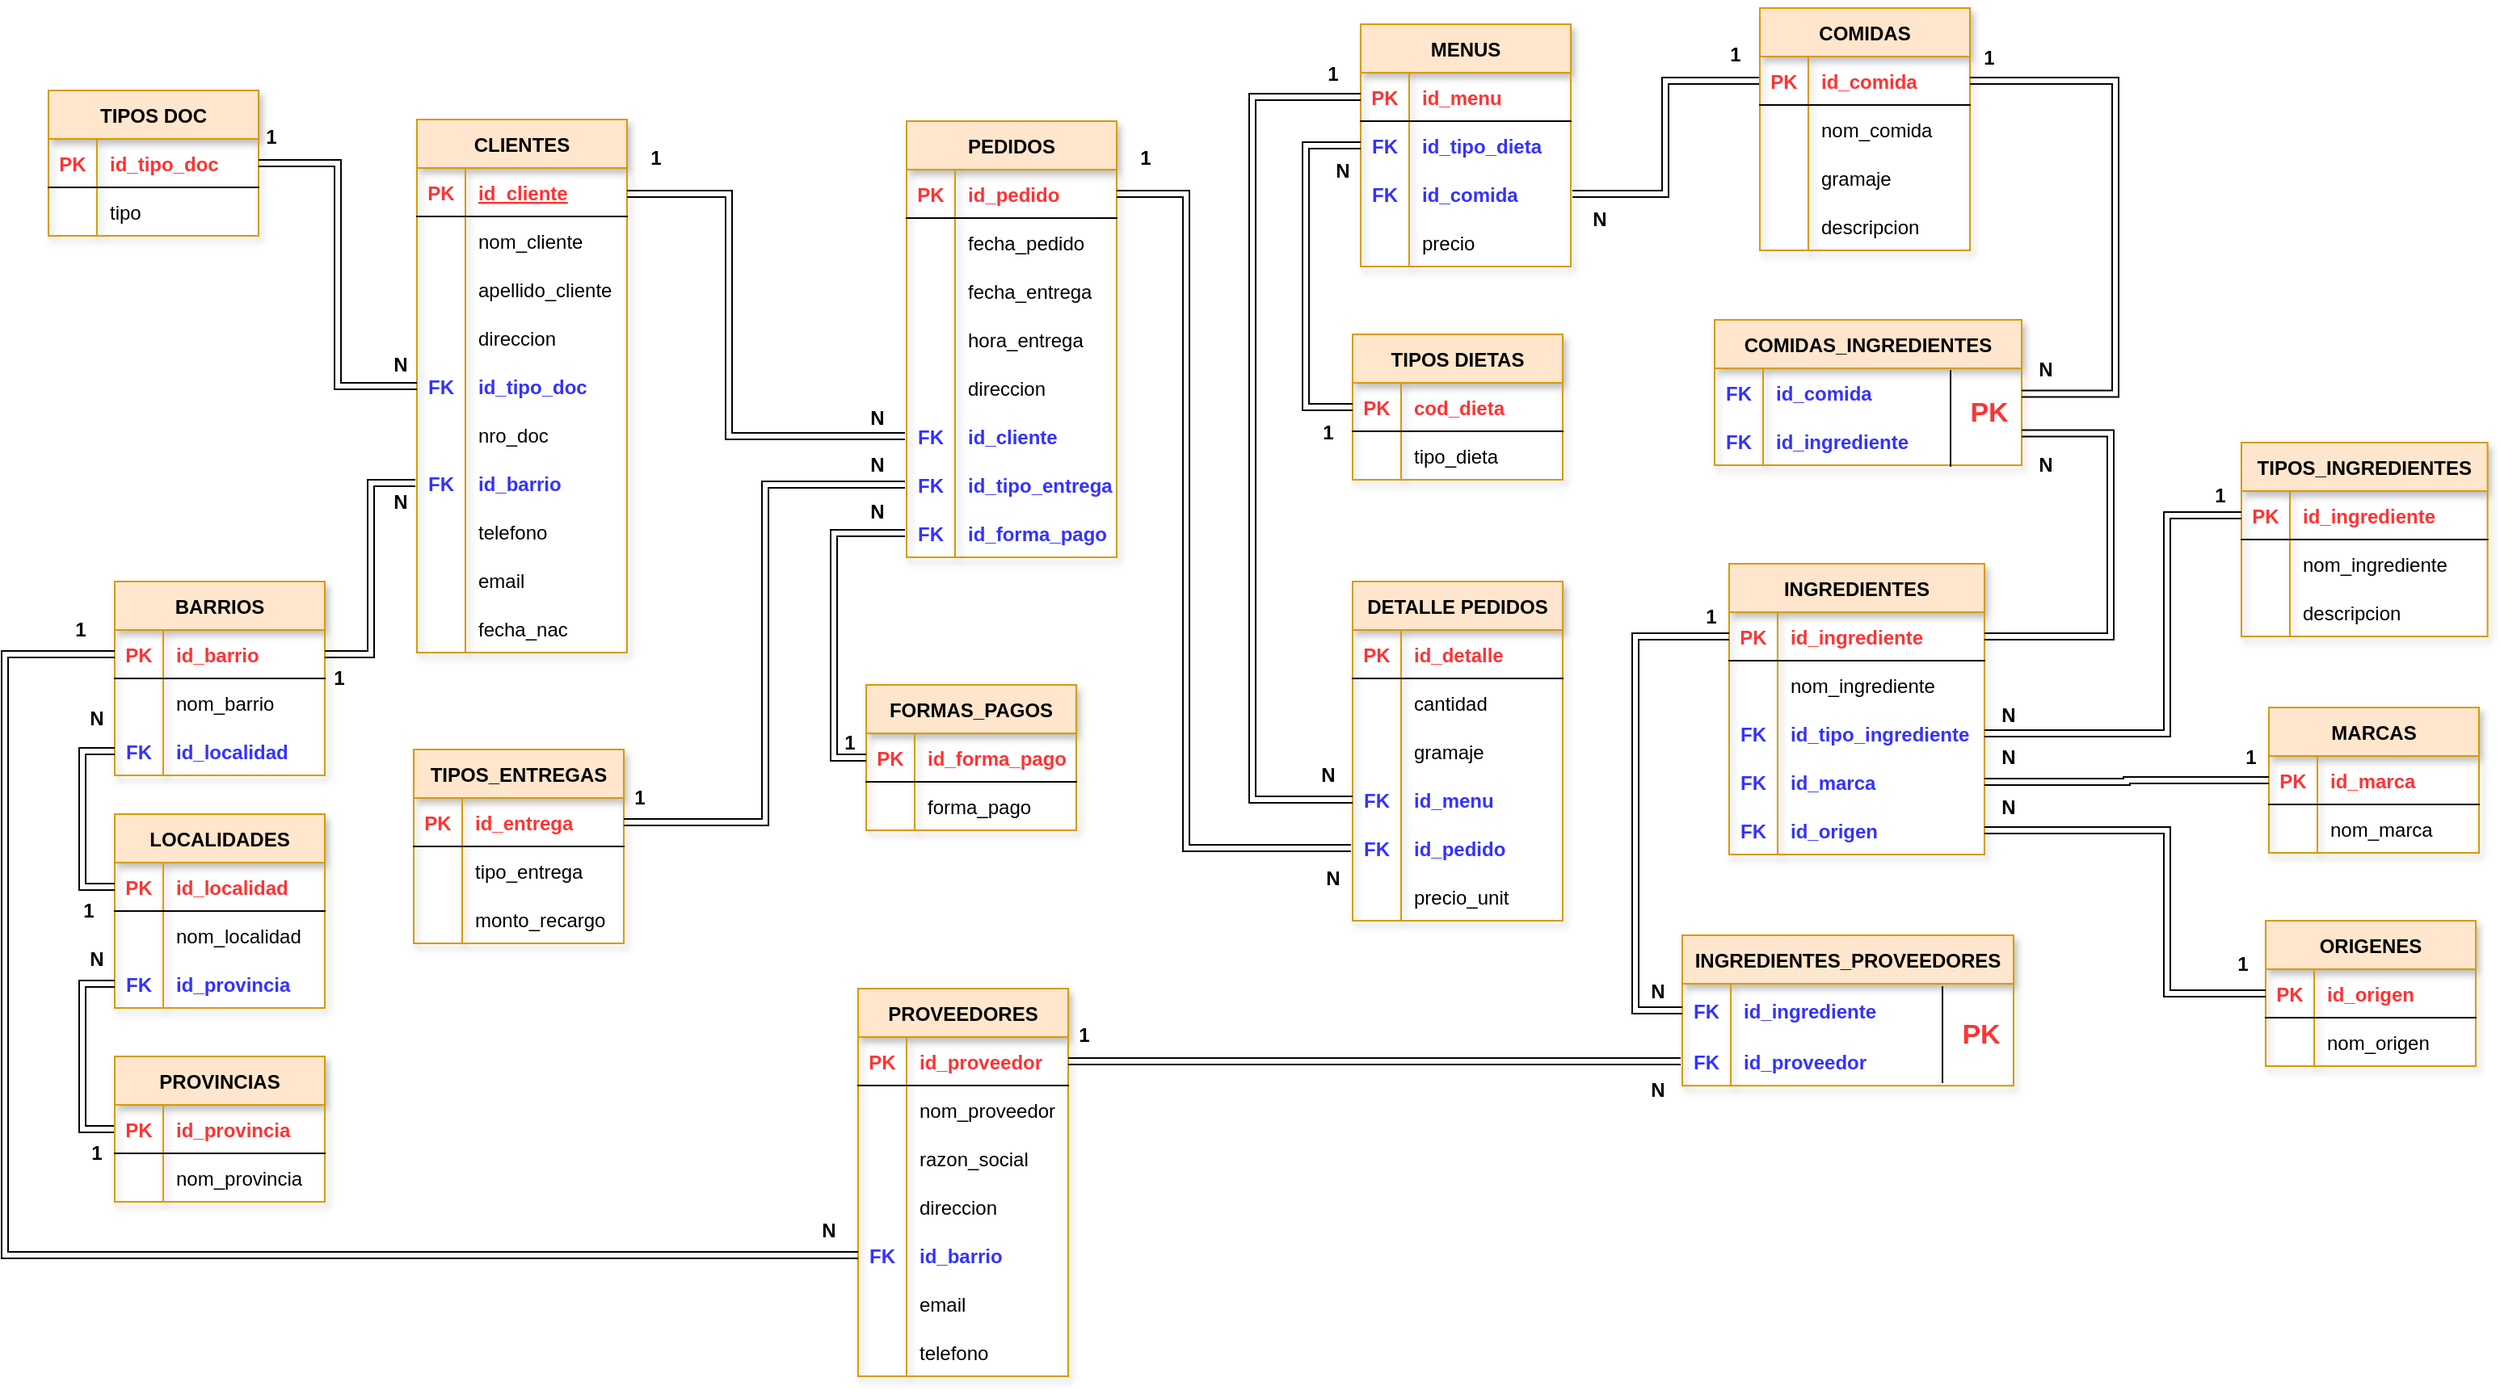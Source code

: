 <mxfile version="14.4.3" type="device"><diagram id="nzKRyxOpFn1XGHpPOUqE" name="Página-1"><mxGraphModel dx="2934" dy="803" grid="0" gridSize="10" guides="1" tooltips="1" connect="1" arrows="1" fold="1" page="1" pageScale="1" pageWidth="1654" pageHeight="1169" math="0" shadow="0"><root><mxCell id="0"/><mxCell id="1" parent="0"/><mxCell id="rZ1Q45UNWyfhAkiz_ctZ-294" value="INGREDIENTES" style="shape=table;startSize=30;container=1;collapsible=1;childLayout=tableLayout;fixedRows=1;rowLines=0;fontStyle=1;align=center;resizeLast=1;fillColor=#ffe6cc;strokeColor=#d79b00;shadow=1;" parent="1" vertex="1"><mxGeometry x="-509" y="443" width="157.976" height="180" as="geometry"><mxRectangle x="220" y="70" width="60" height="30" as="alternateBounds"/></mxGeometry></mxCell><mxCell id="rZ1Q45UNWyfhAkiz_ctZ-295" value="" style="shape=partialRectangle;collapsible=0;dropTarget=0;pointerEvents=0;fillColor=none;top=0;left=0;bottom=1;right=0;points=[[0,0.5],[1,0.5]];portConstraint=eastwest;" parent="rZ1Q45UNWyfhAkiz_ctZ-294" vertex="1"><mxGeometry y="30" width="157.976" height="30" as="geometry"/></mxCell><mxCell id="rZ1Q45UNWyfhAkiz_ctZ-296" value="PK" style="shape=partialRectangle;connectable=0;fillColor=none;top=0;left=0;bottom=0;right=0;fontStyle=1;overflow=hidden;fontColor=#FF3333;" parent="rZ1Q45UNWyfhAkiz_ctZ-295" vertex="1"><mxGeometry width="30" height="30" as="geometry"/></mxCell><mxCell id="rZ1Q45UNWyfhAkiz_ctZ-297" value="id_ingrediente" style="shape=partialRectangle;connectable=0;fillColor=none;top=0;left=0;bottom=0;right=0;align=left;spacingLeft=6;fontStyle=1;overflow=hidden;fontColor=#FF3333;" parent="rZ1Q45UNWyfhAkiz_ctZ-295" vertex="1"><mxGeometry x="30" width="127.976" height="30" as="geometry"/></mxCell><mxCell id="rZ1Q45UNWyfhAkiz_ctZ-298" value="" style="shape=partialRectangle;collapsible=0;dropTarget=0;pointerEvents=0;fillColor=none;top=0;left=0;bottom=0;right=0;points=[[0,0.5],[1,0.5]];portConstraint=eastwest;" parent="rZ1Q45UNWyfhAkiz_ctZ-294" vertex="1"><mxGeometry y="60" width="157.976" height="30" as="geometry"/></mxCell><mxCell id="rZ1Q45UNWyfhAkiz_ctZ-299" value="" style="shape=partialRectangle;connectable=0;fillColor=none;top=0;left=0;bottom=0;right=0;editable=1;overflow=hidden;" parent="rZ1Q45UNWyfhAkiz_ctZ-298" vertex="1"><mxGeometry width="30" height="30" as="geometry"/></mxCell><mxCell id="rZ1Q45UNWyfhAkiz_ctZ-300" value="nom_ingrediente" style="shape=partialRectangle;connectable=0;fillColor=none;top=0;left=0;bottom=0;right=0;align=left;spacingLeft=6;overflow=hidden;" parent="rZ1Q45UNWyfhAkiz_ctZ-298" vertex="1"><mxGeometry x="30" width="127.976" height="30" as="geometry"/></mxCell><mxCell id="rZ1Q45UNWyfhAkiz_ctZ-306" style="shape=partialRectangle;collapsible=0;dropTarget=0;pointerEvents=0;fillColor=none;top=0;left=0;bottom=0;right=0;points=[[0,0.5],[1,0.5]];portConstraint=eastwest;" parent="rZ1Q45UNWyfhAkiz_ctZ-294" vertex="1"><mxGeometry y="90" width="157.976" height="30" as="geometry"/></mxCell><mxCell id="rZ1Q45UNWyfhAkiz_ctZ-307" value="FK" style="shape=partialRectangle;connectable=0;fillColor=none;top=0;left=0;bottom=0;right=0;editable=1;overflow=hidden;fontColor=#3333FF;fontStyle=1" parent="rZ1Q45UNWyfhAkiz_ctZ-306" vertex="1"><mxGeometry width="30" height="30" as="geometry"/></mxCell><mxCell id="rZ1Q45UNWyfhAkiz_ctZ-308" value="id_tipo_ingrediente" style="shape=partialRectangle;connectable=0;fillColor=none;top=0;left=0;bottom=0;right=0;align=left;spacingLeft=6;overflow=hidden;fontColor=#3333FF;fontStyle=1" parent="rZ1Q45UNWyfhAkiz_ctZ-306" vertex="1"><mxGeometry x="30" width="127.976" height="30" as="geometry"/></mxCell><mxCell id="rZ1Q45UNWyfhAkiz_ctZ-309" style="shape=partialRectangle;collapsible=0;dropTarget=0;pointerEvents=0;fillColor=none;top=0;left=0;bottom=0;right=0;points=[[0,0.5],[1,0.5]];portConstraint=eastwest;" parent="rZ1Q45UNWyfhAkiz_ctZ-294" vertex="1"><mxGeometry y="120" width="157.976" height="30" as="geometry"/></mxCell><mxCell id="rZ1Q45UNWyfhAkiz_ctZ-310" value="FK" style="shape=partialRectangle;connectable=0;fillColor=none;top=0;left=0;bottom=0;right=0;editable=1;overflow=hidden;fontColor=#3333FF;fontStyle=1" parent="rZ1Q45UNWyfhAkiz_ctZ-309" vertex="1"><mxGeometry width="30" height="30" as="geometry"/></mxCell><mxCell id="rZ1Q45UNWyfhAkiz_ctZ-311" value="id_marca" style="shape=partialRectangle;connectable=0;fillColor=none;top=0;left=0;bottom=0;right=0;align=left;spacingLeft=6;overflow=hidden;fontColor=#3333FF;fontStyle=1" parent="rZ1Q45UNWyfhAkiz_ctZ-309" vertex="1"><mxGeometry x="30" width="127.976" height="30" as="geometry"/></mxCell><mxCell id="VKS-IW3g3p9UlARjdVBX-92" style="shape=partialRectangle;collapsible=0;dropTarget=0;pointerEvents=0;fillColor=none;top=0;left=0;bottom=0;right=0;points=[[0,0.5],[1,0.5]];portConstraint=eastwest;" parent="rZ1Q45UNWyfhAkiz_ctZ-294" vertex="1"><mxGeometry y="150" width="157.976" height="30" as="geometry"/></mxCell><mxCell id="VKS-IW3g3p9UlARjdVBX-93" value="FK" style="shape=partialRectangle;connectable=0;fillColor=none;top=0;left=0;bottom=0;right=0;editable=1;overflow=hidden;fontColor=#3333FF;fontStyle=1" parent="VKS-IW3g3p9UlARjdVBX-92" vertex="1"><mxGeometry width="30" height="30" as="geometry"/></mxCell><mxCell id="VKS-IW3g3p9UlARjdVBX-94" value="id_origen" style="shape=partialRectangle;connectable=0;fillColor=none;top=0;left=0;bottom=0;right=0;align=left;spacingLeft=6;overflow=hidden;fontStyle=1;fontColor=#3333FF;" parent="VKS-IW3g3p9UlARjdVBX-92" vertex="1"><mxGeometry x="30" width="127.976" height="30" as="geometry"/></mxCell><mxCell id="rZ1Q45UNWyfhAkiz_ctZ-15" value="CLIENTES" style="shape=table;startSize=30;container=1;collapsible=1;childLayout=tableLayout;fixedRows=1;rowLines=0;fontStyle=1;align=center;resizeLast=1;fillColor=#ffe6cc;strokeColor=#d79b00;shadow=1;" parent="1" vertex="1"><mxGeometry x="-1321" y="168" width="130" height="330" as="geometry"><mxRectangle x="-160" y="180" width="60" height="30" as="alternateBounds"/></mxGeometry></mxCell><mxCell id="rZ1Q45UNWyfhAkiz_ctZ-16" value="" style="shape=partialRectangle;collapsible=0;dropTarget=0;pointerEvents=0;fillColor=none;top=0;left=0;bottom=1;right=0;points=[[0,0.5],[1,0.5]];portConstraint=eastwest;" parent="rZ1Q45UNWyfhAkiz_ctZ-15" vertex="1"><mxGeometry y="30" width="130" height="30" as="geometry"/></mxCell><mxCell id="rZ1Q45UNWyfhAkiz_ctZ-17" value="PK" style="shape=partialRectangle;connectable=0;fillColor=none;top=0;left=0;bottom=0;right=0;fontStyle=1;overflow=hidden;fontColor=#FF3333;" parent="rZ1Q45UNWyfhAkiz_ctZ-16" vertex="1"><mxGeometry width="30" height="30" as="geometry"/></mxCell><mxCell id="rZ1Q45UNWyfhAkiz_ctZ-18" value="id_cliente" style="shape=partialRectangle;connectable=0;fillColor=none;top=0;left=0;bottom=0;right=0;align=left;spacingLeft=6;fontStyle=5;overflow=hidden;fontColor=#FF3333;" parent="rZ1Q45UNWyfhAkiz_ctZ-16" vertex="1"><mxGeometry x="30" width="100" height="30" as="geometry"/></mxCell><mxCell id="rZ1Q45UNWyfhAkiz_ctZ-19" value="" style="shape=partialRectangle;collapsible=0;dropTarget=0;pointerEvents=0;fillColor=none;top=0;left=0;bottom=0;right=0;points=[[0,0.5],[1,0.5]];portConstraint=eastwest;" parent="rZ1Q45UNWyfhAkiz_ctZ-15" vertex="1"><mxGeometry y="60" width="130" height="30" as="geometry"/></mxCell><mxCell id="rZ1Q45UNWyfhAkiz_ctZ-20" value="" style="shape=partialRectangle;connectable=0;fillColor=none;top=0;left=0;bottom=0;right=0;editable=1;overflow=hidden;" parent="rZ1Q45UNWyfhAkiz_ctZ-19" vertex="1"><mxGeometry width="30" height="30" as="geometry"/></mxCell><mxCell id="rZ1Q45UNWyfhAkiz_ctZ-21" value="nom_cliente" style="shape=partialRectangle;connectable=0;fillColor=none;top=0;left=0;bottom=0;right=0;align=left;spacingLeft=6;overflow=hidden;" parent="rZ1Q45UNWyfhAkiz_ctZ-19" vertex="1"><mxGeometry x="30" width="100" height="30" as="geometry"/></mxCell><mxCell id="rZ1Q45UNWyfhAkiz_ctZ-22" value="" style="shape=partialRectangle;collapsible=0;dropTarget=0;pointerEvents=0;fillColor=none;top=0;left=0;bottom=0;right=0;points=[[0,0.5],[1,0.5]];portConstraint=eastwest;" parent="rZ1Q45UNWyfhAkiz_ctZ-15" vertex="1"><mxGeometry y="90" width="130" height="30" as="geometry"/></mxCell><mxCell id="rZ1Q45UNWyfhAkiz_ctZ-23" value="" style="shape=partialRectangle;connectable=0;fillColor=none;top=0;left=0;bottom=0;right=0;editable=1;overflow=hidden;" parent="rZ1Q45UNWyfhAkiz_ctZ-22" vertex="1"><mxGeometry width="30" height="30" as="geometry"/></mxCell><mxCell id="rZ1Q45UNWyfhAkiz_ctZ-24" value="apellido_cliente" style="shape=partialRectangle;connectable=0;fillColor=none;top=0;left=0;bottom=0;right=0;align=left;spacingLeft=6;overflow=hidden;" parent="rZ1Q45UNWyfhAkiz_ctZ-22" vertex="1"><mxGeometry x="30" width="100" height="30" as="geometry"/></mxCell><mxCell id="rZ1Q45UNWyfhAkiz_ctZ-25" value="" style="shape=partialRectangle;collapsible=0;dropTarget=0;pointerEvents=0;fillColor=none;top=0;left=0;bottom=0;right=0;points=[[0,0.5],[1,0.5]];portConstraint=eastwest;" parent="rZ1Q45UNWyfhAkiz_ctZ-15" vertex="1"><mxGeometry y="120" width="130" height="30" as="geometry"/></mxCell><mxCell id="rZ1Q45UNWyfhAkiz_ctZ-26" value="" style="shape=partialRectangle;connectable=0;fillColor=none;top=0;left=0;bottom=0;right=0;editable=1;overflow=hidden;" parent="rZ1Q45UNWyfhAkiz_ctZ-25" vertex="1"><mxGeometry width="30" height="30" as="geometry"/></mxCell><mxCell id="rZ1Q45UNWyfhAkiz_ctZ-27" value="direccion" style="shape=partialRectangle;connectable=0;fillColor=none;top=0;left=0;bottom=0;right=0;align=left;spacingLeft=6;overflow=hidden;" parent="rZ1Q45UNWyfhAkiz_ctZ-25" vertex="1"><mxGeometry x="30" width="100" height="30" as="geometry"/></mxCell><mxCell id="rZ1Q45UNWyfhAkiz_ctZ-82" value="" style="shape=partialRectangle;collapsible=0;dropTarget=0;pointerEvents=0;fillColor=none;top=0;left=0;bottom=0;right=0;points=[[0,0.5],[1,0.5]];portConstraint=eastwest;" parent="rZ1Q45UNWyfhAkiz_ctZ-15" vertex="1"><mxGeometry y="150" width="130" height="30" as="geometry"/></mxCell><mxCell id="rZ1Q45UNWyfhAkiz_ctZ-83" value="FK" style="shape=partialRectangle;connectable=0;fillColor=none;top=0;left=0;bottom=0;right=0;editable=1;overflow=hidden;fontColor=#3333FF;fontStyle=1" parent="rZ1Q45UNWyfhAkiz_ctZ-82" vertex="1"><mxGeometry width="30" height="30" as="geometry"/></mxCell><mxCell id="rZ1Q45UNWyfhAkiz_ctZ-84" value="id_tipo_doc" style="shape=partialRectangle;connectable=0;fillColor=none;top=0;left=0;bottom=0;right=0;align=left;spacingLeft=6;overflow=hidden;fontStyle=1;fontColor=#3333FF;" parent="rZ1Q45UNWyfhAkiz_ctZ-82" vertex="1"><mxGeometry x="30" width="100" height="30" as="geometry"/></mxCell><mxCell id="rZ1Q45UNWyfhAkiz_ctZ-85" value="" style="shape=partialRectangle;collapsible=0;dropTarget=0;pointerEvents=0;fillColor=none;top=0;left=0;bottom=0;right=0;points=[[0,0.5],[1,0.5]];portConstraint=eastwest;" parent="rZ1Q45UNWyfhAkiz_ctZ-15" vertex="1"><mxGeometry y="180" width="130" height="30" as="geometry"/></mxCell><mxCell id="rZ1Q45UNWyfhAkiz_ctZ-86" value="" style="shape=partialRectangle;connectable=0;fillColor=none;top=0;left=0;bottom=0;right=0;editable=1;overflow=hidden;" parent="rZ1Q45UNWyfhAkiz_ctZ-85" vertex="1"><mxGeometry width="30" height="30" as="geometry"/></mxCell><mxCell id="rZ1Q45UNWyfhAkiz_ctZ-87" value="nro_doc" style="shape=partialRectangle;connectable=0;fillColor=none;top=0;left=0;bottom=0;right=0;align=left;spacingLeft=6;overflow=hidden;" parent="rZ1Q45UNWyfhAkiz_ctZ-85" vertex="1"><mxGeometry x="30" width="100" height="30" as="geometry"/></mxCell><mxCell id="rZ1Q45UNWyfhAkiz_ctZ-73" value="" style="shape=partialRectangle;collapsible=0;dropTarget=0;pointerEvents=0;fillColor=none;top=0;left=0;bottom=0;right=0;points=[[0,0.5],[1,0.5]];portConstraint=eastwest;perimeterSpacing=1;strokeWidth=1;" parent="rZ1Q45UNWyfhAkiz_ctZ-15" vertex="1"><mxGeometry y="210" width="130" height="30" as="geometry"/></mxCell><mxCell id="rZ1Q45UNWyfhAkiz_ctZ-74" value="FK" style="shape=partialRectangle;connectable=0;fillColor=none;top=0;left=0;bottom=0;right=0;editable=1;overflow=hidden;fontStyle=1;fontColor=#3333FF;" parent="rZ1Q45UNWyfhAkiz_ctZ-73" vertex="1"><mxGeometry width="30" height="30" as="geometry"/></mxCell><mxCell id="rZ1Q45UNWyfhAkiz_ctZ-75" value="id_barrio" style="shape=partialRectangle;connectable=0;fillColor=none;top=0;left=0;bottom=0;right=0;align=left;spacingLeft=6;overflow=hidden;perimeterSpacing=1;fontStyle=1;strokeColor=#3333FF;fontColor=#3333FF;" parent="rZ1Q45UNWyfhAkiz_ctZ-73" vertex="1"><mxGeometry x="30" width="100" height="30" as="geometry"/></mxCell><mxCell id="rZ1Q45UNWyfhAkiz_ctZ-76" value="" style="shape=partialRectangle;collapsible=0;dropTarget=0;pointerEvents=0;fillColor=none;top=0;left=0;bottom=0;right=0;points=[[0,0.5],[1,0.5]];portConstraint=eastwest;" parent="rZ1Q45UNWyfhAkiz_ctZ-15" vertex="1"><mxGeometry y="240" width="130" height="30" as="geometry"/></mxCell><mxCell id="rZ1Q45UNWyfhAkiz_ctZ-77" value="" style="shape=partialRectangle;connectable=0;fillColor=none;top=0;left=0;bottom=0;right=0;editable=1;overflow=hidden;" parent="rZ1Q45UNWyfhAkiz_ctZ-76" vertex="1"><mxGeometry width="30" height="30" as="geometry"/></mxCell><mxCell id="rZ1Q45UNWyfhAkiz_ctZ-78" value="telefono" style="shape=partialRectangle;connectable=0;fillColor=none;top=0;left=0;bottom=0;right=0;align=left;spacingLeft=6;overflow=hidden;" parent="rZ1Q45UNWyfhAkiz_ctZ-76" vertex="1"><mxGeometry x="30" width="100" height="30" as="geometry"/></mxCell><mxCell id="rZ1Q45UNWyfhAkiz_ctZ-79" value="" style="shape=partialRectangle;collapsible=0;dropTarget=0;pointerEvents=0;fillColor=none;top=0;left=0;bottom=0;right=0;points=[[0,0.5],[1,0.5]];portConstraint=eastwest;" parent="rZ1Q45UNWyfhAkiz_ctZ-15" vertex="1"><mxGeometry y="270" width="130" height="30" as="geometry"/></mxCell><mxCell id="rZ1Q45UNWyfhAkiz_ctZ-80" value="" style="shape=partialRectangle;connectable=0;fillColor=none;top=0;left=0;bottom=0;right=0;editable=1;overflow=hidden;" parent="rZ1Q45UNWyfhAkiz_ctZ-79" vertex="1"><mxGeometry width="30" height="30" as="geometry"/></mxCell><mxCell id="rZ1Q45UNWyfhAkiz_ctZ-81" value="email" style="shape=partialRectangle;connectable=0;fillColor=none;top=0;left=0;bottom=0;right=0;align=left;spacingLeft=6;overflow=hidden;" parent="rZ1Q45UNWyfhAkiz_ctZ-79" vertex="1"><mxGeometry x="30" width="100" height="30" as="geometry"/></mxCell><mxCell id="VKS-IW3g3p9UlARjdVBX-46" style="shape=partialRectangle;collapsible=0;dropTarget=0;pointerEvents=0;fillColor=none;top=0;left=0;bottom=0;right=0;points=[[0,0.5],[1,0.5]];portConstraint=eastwest;" parent="rZ1Q45UNWyfhAkiz_ctZ-15" vertex="1"><mxGeometry y="300" width="130" height="30" as="geometry"/></mxCell><mxCell id="VKS-IW3g3p9UlARjdVBX-47" style="shape=partialRectangle;connectable=0;fillColor=none;top=0;left=0;bottom=0;right=0;editable=1;overflow=hidden;" parent="VKS-IW3g3p9UlARjdVBX-46" vertex="1"><mxGeometry width="30" height="30" as="geometry"/></mxCell><mxCell id="VKS-IW3g3p9UlARjdVBX-48" value="fecha_nac" style="shape=partialRectangle;connectable=0;fillColor=none;top=0;left=0;bottom=0;right=0;align=left;spacingLeft=6;overflow=hidden;" parent="VKS-IW3g3p9UlARjdVBX-46" vertex="1"><mxGeometry x="30" width="100" height="30" as="geometry"/></mxCell><mxCell id="rZ1Q45UNWyfhAkiz_ctZ-88" value="BARRIOS" style="shape=table;startSize=30;container=1;collapsible=1;childLayout=tableLayout;fixedRows=1;rowLines=0;fontStyle=1;align=center;resizeLast=1;fillColor=#ffe6cc;strokeColor=#d79b00;shadow=1;" parent="1" vertex="1"><mxGeometry x="-1508" y="454" width="130" height="120" as="geometry"><mxRectangle x="220" y="70" width="60" height="30" as="alternateBounds"/></mxGeometry></mxCell><mxCell id="rZ1Q45UNWyfhAkiz_ctZ-89" value="" style="shape=partialRectangle;collapsible=0;dropTarget=0;pointerEvents=0;fillColor=none;top=0;left=0;bottom=1;right=0;points=[[0,0.5],[1,0.5]];portConstraint=eastwest;" parent="rZ1Q45UNWyfhAkiz_ctZ-88" vertex="1"><mxGeometry y="30" width="130" height="30" as="geometry"/></mxCell><mxCell id="rZ1Q45UNWyfhAkiz_ctZ-90" value="PK" style="shape=partialRectangle;connectable=0;fillColor=none;top=0;left=0;bottom=0;right=0;fontStyle=1;overflow=hidden;fontColor=#FF3333;" parent="rZ1Q45UNWyfhAkiz_ctZ-89" vertex="1"><mxGeometry width="30" height="30" as="geometry"/></mxCell><mxCell id="rZ1Q45UNWyfhAkiz_ctZ-91" value="id_barrio" style="shape=partialRectangle;connectable=0;fillColor=none;top=0;left=0;bottom=0;right=0;align=left;spacingLeft=6;fontStyle=1;overflow=hidden;fontColor=#FF3333;" parent="rZ1Q45UNWyfhAkiz_ctZ-89" vertex="1"><mxGeometry x="30" width="100" height="30" as="geometry"/></mxCell><mxCell id="rZ1Q45UNWyfhAkiz_ctZ-92" value="" style="shape=partialRectangle;collapsible=0;dropTarget=0;pointerEvents=0;fillColor=none;top=0;left=0;bottom=0;right=0;points=[[0,0.5],[1,0.5]];portConstraint=eastwest;" parent="rZ1Q45UNWyfhAkiz_ctZ-88" vertex="1"><mxGeometry y="60" width="130" height="30" as="geometry"/></mxCell><mxCell id="rZ1Q45UNWyfhAkiz_ctZ-93" value="" style="shape=partialRectangle;connectable=0;fillColor=none;top=0;left=0;bottom=0;right=0;editable=1;overflow=hidden;" parent="rZ1Q45UNWyfhAkiz_ctZ-92" vertex="1"><mxGeometry width="30" height="30" as="geometry"/></mxCell><mxCell id="rZ1Q45UNWyfhAkiz_ctZ-94" value="nom_barrio" style="shape=partialRectangle;connectable=0;fillColor=none;top=0;left=0;bottom=0;right=0;align=left;spacingLeft=6;overflow=hidden;" parent="rZ1Q45UNWyfhAkiz_ctZ-92" vertex="1"><mxGeometry x="30" width="100" height="30" as="geometry"/></mxCell><mxCell id="rZ1Q45UNWyfhAkiz_ctZ-98" value="" style="shape=partialRectangle;collapsible=0;dropTarget=0;pointerEvents=0;fillColor=none;top=0;left=0;bottom=0;right=0;points=[[0,0.5],[1,0.5]];portConstraint=eastwest;" parent="rZ1Q45UNWyfhAkiz_ctZ-88" vertex="1"><mxGeometry y="90" width="130" height="30" as="geometry"/></mxCell><mxCell id="rZ1Q45UNWyfhAkiz_ctZ-99" value="FK" style="shape=partialRectangle;connectable=0;fillColor=none;top=0;left=0;bottom=0;right=0;editable=1;overflow=hidden;fontColor=#3333FF;fontStyle=1" parent="rZ1Q45UNWyfhAkiz_ctZ-98" vertex="1"><mxGeometry width="30" height="30" as="geometry"/></mxCell><mxCell id="rZ1Q45UNWyfhAkiz_ctZ-100" value="id_localidad" style="shape=partialRectangle;connectable=0;fillColor=none;top=0;left=0;bottom=0;right=0;align=left;spacingLeft=6;overflow=hidden;fontStyle=1;strokeColor=#3333FF;fontColor=#3333FF;" parent="rZ1Q45UNWyfhAkiz_ctZ-98" vertex="1"><mxGeometry x="30" width="100" height="30" as="geometry"/></mxCell><mxCell id="rZ1Q45UNWyfhAkiz_ctZ-101" value="LOCALIDADES" style="shape=table;startSize=30;container=1;collapsible=1;childLayout=tableLayout;fixedRows=1;rowLines=0;fontStyle=1;align=center;resizeLast=1;fillColor=#ffe6cc;strokeColor=#d79b00;shadow=1;" parent="1" vertex="1"><mxGeometry x="-1508" y="598" width="130" height="120" as="geometry"><mxRectangle x="220" y="70" width="60" height="30" as="alternateBounds"/></mxGeometry></mxCell><mxCell id="rZ1Q45UNWyfhAkiz_ctZ-102" value="" style="shape=partialRectangle;collapsible=0;dropTarget=0;pointerEvents=0;fillColor=none;top=0;left=0;bottom=1;right=0;points=[[0,0.5],[1,0.5]];portConstraint=eastwest;" parent="rZ1Q45UNWyfhAkiz_ctZ-101" vertex="1"><mxGeometry y="30" width="130" height="30" as="geometry"/></mxCell><mxCell id="rZ1Q45UNWyfhAkiz_ctZ-103" value="PK" style="shape=partialRectangle;connectable=0;fillColor=none;top=0;left=0;bottom=0;right=0;fontStyle=1;overflow=hidden;fontColor=#FF3333;" parent="rZ1Q45UNWyfhAkiz_ctZ-102" vertex="1"><mxGeometry width="30" height="30" as="geometry"/></mxCell><mxCell id="rZ1Q45UNWyfhAkiz_ctZ-104" value="id_localidad" style="shape=partialRectangle;connectable=0;fillColor=none;top=0;left=0;bottom=0;right=0;align=left;spacingLeft=6;fontStyle=1;overflow=hidden;fontColor=#FF3333;" parent="rZ1Q45UNWyfhAkiz_ctZ-102" vertex="1"><mxGeometry x="30" width="100" height="30" as="geometry"/></mxCell><mxCell id="rZ1Q45UNWyfhAkiz_ctZ-105" value="" style="shape=partialRectangle;collapsible=0;dropTarget=0;pointerEvents=0;fillColor=none;top=0;left=0;bottom=0;right=0;points=[[0,0.5],[1,0.5]];portConstraint=eastwest;" parent="rZ1Q45UNWyfhAkiz_ctZ-101" vertex="1"><mxGeometry y="60" width="130" height="30" as="geometry"/></mxCell><mxCell id="rZ1Q45UNWyfhAkiz_ctZ-106" value="" style="shape=partialRectangle;connectable=0;fillColor=none;top=0;left=0;bottom=0;right=0;editable=1;overflow=hidden;" parent="rZ1Q45UNWyfhAkiz_ctZ-105" vertex="1"><mxGeometry width="30" height="30" as="geometry"/></mxCell><mxCell id="rZ1Q45UNWyfhAkiz_ctZ-107" value="nom_localidad" style="shape=partialRectangle;connectable=0;fillColor=none;top=0;left=0;bottom=0;right=0;align=left;spacingLeft=6;overflow=hidden;" parent="rZ1Q45UNWyfhAkiz_ctZ-105" vertex="1"><mxGeometry x="30" width="100" height="30" as="geometry"/></mxCell><mxCell id="rZ1Q45UNWyfhAkiz_ctZ-108" value="" style="shape=partialRectangle;collapsible=0;dropTarget=0;pointerEvents=0;fillColor=none;top=0;left=0;bottom=0;right=0;points=[[0,0.5],[1,0.5]];portConstraint=eastwest;" parent="rZ1Q45UNWyfhAkiz_ctZ-101" vertex="1"><mxGeometry y="90" width="130" height="30" as="geometry"/></mxCell><mxCell id="rZ1Q45UNWyfhAkiz_ctZ-109" value="FK" style="shape=partialRectangle;connectable=0;fillColor=none;top=0;left=0;bottom=0;right=0;editable=1;overflow=hidden;fontColor=#3333FF;fontStyle=1" parent="rZ1Q45UNWyfhAkiz_ctZ-108" vertex="1"><mxGeometry width="30" height="30" as="geometry"/></mxCell><mxCell id="rZ1Q45UNWyfhAkiz_ctZ-110" value="id_provincia" style="shape=partialRectangle;connectable=0;fillColor=none;top=0;left=0;bottom=0;right=0;align=left;spacingLeft=6;overflow=hidden;fontStyle=1;fontColor=#3333FF;" parent="rZ1Q45UNWyfhAkiz_ctZ-108" vertex="1"><mxGeometry x="30" width="100" height="30" as="geometry"/></mxCell><mxCell id="rZ1Q45UNWyfhAkiz_ctZ-266" style="edgeStyle=orthogonalEdgeStyle;shape=link;rounded=0;orthogonalLoop=1;jettySize=auto;html=1;fontColor=#3333FF;entryX=0;entryY=0.5;entryDx=0;entryDy=0;exitX=0;exitY=0.5;exitDx=0;exitDy=0;" parent="1" source="rZ1Q45UNWyfhAkiz_ctZ-112" target="rZ1Q45UNWyfhAkiz_ctZ-108" edge="1"><mxGeometry relative="1" as="geometry"><mxPoint x="-1458" y="778" as="targetPoint"/></mxGeometry></mxCell><mxCell id="rZ1Q45UNWyfhAkiz_ctZ-111" value="PROVINCIAS" style="shape=table;startSize=30;container=1;collapsible=1;childLayout=tableLayout;fixedRows=1;rowLines=0;fontStyle=1;align=center;resizeLast=1;fillColor=#ffe6cc;strokeColor=#d79b00;shadow=1;" parent="1" vertex="1"><mxGeometry x="-1508" y="748" width="130" height="90" as="geometry"><mxRectangle x="220" y="70" width="60" height="30" as="alternateBounds"/></mxGeometry></mxCell><mxCell id="rZ1Q45UNWyfhAkiz_ctZ-112" value="" style="shape=partialRectangle;collapsible=0;dropTarget=0;pointerEvents=0;fillColor=none;top=0;left=0;bottom=1;right=0;points=[[0,0.5],[1,0.5]];portConstraint=eastwest;" parent="rZ1Q45UNWyfhAkiz_ctZ-111" vertex="1"><mxGeometry y="30" width="130" height="30" as="geometry"/></mxCell><mxCell id="rZ1Q45UNWyfhAkiz_ctZ-113" value="PK" style="shape=partialRectangle;connectable=0;fillColor=none;top=0;left=0;bottom=0;right=0;fontStyle=1;overflow=hidden;fontColor=#FF3333;" parent="rZ1Q45UNWyfhAkiz_ctZ-112" vertex="1"><mxGeometry width="30" height="30" as="geometry"/></mxCell><mxCell id="rZ1Q45UNWyfhAkiz_ctZ-114" value="id_provincia" style="shape=partialRectangle;connectable=0;fillColor=none;top=0;left=0;bottom=0;right=0;align=left;spacingLeft=6;fontStyle=1;overflow=hidden;labelBackgroundColor=#ffffff;fontColor=#FF3333;" parent="rZ1Q45UNWyfhAkiz_ctZ-112" vertex="1"><mxGeometry x="30" width="100" height="30" as="geometry"/></mxCell><mxCell id="rZ1Q45UNWyfhAkiz_ctZ-115" value="" style="shape=partialRectangle;collapsible=0;dropTarget=0;pointerEvents=0;fillColor=none;top=0;left=0;bottom=0;right=0;points=[[0,0.5],[1,0.5]];portConstraint=eastwest;" parent="rZ1Q45UNWyfhAkiz_ctZ-111" vertex="1"><mxGeometry y="60" width="130" height="30" as="geometry"/></mxCell><mxCell id="rZ1Q45UNWyfhAkiz_ctZ-116" value="" style="shape=partialRectangle;connectable=0;fillColor=none;top=0;left=0;bottom=0;right=0;editable=1;overflow=hidden;" parent="rZ1Q45UNWyfhAkiz_ctZ-115" vertex="1"><mxGeometry width="30" height="30" as="geometry"/></mxCell><mxCell id="rZ1Q45UNWyfhAkiz_ctZ-117" value="nom_provincia" style="shape=partialRectangle;connectable=0;fillColor=none;top=0;left=0;bottom=0;right=0;align=left;spacingLeft=6;overflow=hidden;" parent="rZ1Q45UNWyfhAkiz_ctZ-115" vertex="1"><mxGeometry x="30" width="100" height="30" as="geometry"/></mxCell><mxCell id="rZ1Q45UNWyfhAkiz_ctZ-174" value="PEDIDOS" style="shape=table;startSize=30;container=1;collapsible=1;childLayout=tableLayout;fixedRows=1;rowLines=0;fontStyle=1;align=center;resizeLast=1;fillColor=#ffe6cc;strokeColor=#d79b00;shadow=1;" parent="1" vertex="1"><mxGeometry x="-1018" y="169" width="130" height="270" as="geometry"><mxRectangle x="220" y="70" width="60" height="30" as="alternateBounds"/></mxGeometry></mxCell><mxCell id="rZ1Q45UNWyfhAkiz_ctZ-175" value="" style="shape=partialRectangle;collapsible=0;dropTarget=0;pointerEvents=0;fillColor=none;top=0;left=0;bottom=1;right=0;points=[[0,0.5],[1,0.5]];portConstraint=eastwest;" parent="rZ1Q45UNWyfhAkiz_ctZ-174" vertex="1"><mxGeometry y="30" width="130" height="30" as="geometry"/></mxCell><mxCell id="rZ1Q45UNWyfhAkiz_ctZ-176" value="PK" style="shape=partialRectangle;connectable=0;fillColor=none;top=0;left=0;bottom=0;right=0;fontStyle=1;overflow=hidden;fontColor=#FF3333;" parent="rZ1Q45UNWyfhAkiz_ctZ-175" vertex="1"><mxGeometry width="30" height="30" as="geometry"/></mxCell><mxCell id="rZ1Q45UNWyfhAkiz_ctZ-177" value="id_pedido" style="shape=partialRectangle;connectable=0;fillColor=none;top=0;left=0;bottom=0;right=0;align=left;spacingLeft=6;fontStyle=1;overflow=hidden;fontColor=#FF3333;" parent="rZ1Q45UNWyfhAkiz_ctZ-175" vertex="1"><mxGeometry x="30" width="100" height="30" as="geometry"/></mxCell><mxCell id="rZ1Q45UNWyfhAkiz_ctZ-178" value="" style="shape=partialRectangle;collapsible=0;dropTarget=0;pointerEvents=0;fillColor=none;top=0;left=0;bottom=0;right=0;points=[[0,0.5],[1,0.5]];portConstraint=eastwest;" parent="rZ1Q45UNWyfhAkiz_ctZ-174" vertex="1"><mxGeometry y="60" width="130" height="30" as="geometry"/></mxCell><mxCell id="rZ1Q45UNWyfhAkiz_ctZ-179" value="" style="shape=partialRectangle;connectable=0;fillColor=none;top=0;left=0;bottom=0;right=0;editable=1;overflow=hidden;" parent="rZ1Q45UNWyfhAkiz_ctZ-178" vertex="1"><mxGeometry width="30" height="30" as="geometry"/></mxCell><mxCell id="rZ1Q45UNWyfhAkiz_ctZ-180" value="fecha_pedido" style="shape=partialRectangle;connectable=0;fillColor=none;top=0;left=0;bottom=0;right=0;align=left;spacingLeft=6;overflow=hidden;" parent="rZ1Q45UNWyfhAkiz_ctZ-178" vertex="1"><mxGeometry x="30" width="100" height="30" as="geometry"/></mxCell><mxCell id="rZ1Q45UNWyfhAkiz_ctZ-181" value="" style="shape=partialRectangle;collapsible=0;dropTarget=0;pointerEvents=0;fillColor=none;top=0;left=0;bottom=0;right=0;points=[[0,0.5],[1,0.5]];portConstraint=eastwest;" parent="rZ1Q45UNWyfhAkiz_ctZ-174" vertex="1"><mxGeometry y="90" width="130" height="30" as="geometry"/></mxCell><mxCell id="rZ1Q45UNWyfhAkiz_ctZ-182" value="" style="shape=partialRectangle;connectable=0;fillColor=none;top=0;left=0;bottom=0;right=0;editable=1;overflow=hidden;" parent="rZ1Q45UNWyfhAkiz_ctZ-181" vertex="1"><mxGeometry width="30" height="30" as="geometry"/></mxCell><mxCell id="rZ1Q45UNWyfhAkiz_ctZ-183" value="fecha_entrega" style="shape=partialRectangle;connectable=0;fillColor=none;top=0;left=0;bottom=0;right=0;align=left;spacingLeft=6;overflow=hidden;" parent="rZ1Q45UNWyfhAkiz_ctZ-181" vertex="1"><mxGeometry x="30" width="100" height="30" as="geometry"/></mxCell><mxCell id="VKS-IW3g3p9UlARjdVBX-11" style="shape=partialRectangle;collapsible=0;dropTarget=0;pointerEvents=0;fillColor=none;top=0;left=0;bottom=0;right=0;points=[[0,0.5],[1,0.5]];portConstraint=eastwest;perimeterSpacing=1;strokeWidth=1;" parent="rZ1Q45UNWyfhAkiz_ctZ-174" vertex="1"><mxGeometry y="120" width="130" height="30" as="geometry"/></mxCell><mxCell id="VKS-IW3g3p9UlARjdVBX-12" style="shape=partialRectangle;connectable=0;fillColor=none;top=0;left=0;bottom=0;right=0;editable=1;overflow=hidden;fontStyle=1;fontColor=#3333FF;" parent="VKS-IW3g3p9UlARjdVBX-11" vertex="1"><mxGeometry width="30" height="30" as="geometry"/></mxCell><mxCell id="VKS-IW3g3p9UlARjdVBX-13" value="hora_entrega" style="shape=partialRectangle;connectable=0;fillColor=none;top=0;left=0;bottom=0;right=0;align=left;spacingLeft=6;overflow=hidden;perimeterSpacing=1;fontStyle=0;strokeColor=#3333FF;" parent="VKS-IW3g3p9UlARjdVBX-11" vertex="1"><mxGeometry x="30" width="100" height="30" as="geometry"/></mxCell><mxCell id="rZ1Q45UNWyfhAkiz_ctZ-184" value="" style="shape=partialRectangle;collapsible=0;dropTarget=0;pointerEvents=0;fillColor=none;top=0;left=0;bottom=0;right=0;points=[[0,0.5],[1,0.5]];portConstraint=eastwest;" parent="rZ1Q45UNWyfhAkiz_ctZ-174" vertex="1"><mxGeometry y="150" width="130" height="30" as="geometry"/></mxCell><mxCell id="rZ1Q45UNWyfhAkiz_ctZ-185" value="" style="shape=partialRectangle;connectable=0;fillColor=none;top=0;left=0;bottom=0;right=0;editable=1;overflow=hidden;" parent="rZ1Q45UNWyfhAkiz_ctZ-184" vertex="1"><mxGeometry width="30" height="30" as="geometry"/></mxCell><mxCell id="rZ1Q45UNWyfhAkiz_ctZ-186" value="direccion" style="shape=partialRectangle;connectable=0;fillColor=none;top=0;left=0;bottom=0;right=0;align=left;spacingLeft=6;overflow=hidden;" parent="rZ1Q45UNWyfhAkiz_ctZ-184" vertex="1"><mxGeometry x="30" width="100" height="30" as="geometry"/></mxCell><mxCell id="rZ1Q45UNWyfhAkiz_ctZ-187" value="" style="shape=partialRectangle;collapsible=0;dropTarget=0;pointerEvents=0;fillColor=none;top=0;left=0;bottom=0;right=0;points=[[0,0.5],[1,0.5]];portConstraint=eastwest;perimeterSpacing=1;strokeWidth=1;" parent="rZ1Q45UNWyfhAkiz_ctZ-174" vertex="1"><mxGeometry y="180" width="130" height="30" as="geometry"/></mxCell><mxCell id="rZ1Q45UNWyfhAkiz_ctZ-188" value="FK" style="shape=partialRectangle;connectable=0;fillColor=none;top=0;left=0;bottom=0;right=0;editable=1;overflow=hidden;fontStyle=1;fontColor=#3333FF;" parent="rZ1Q45UNWyfhAkiz_ctZ-187" vertex="1"><mxGeometry width="30" height="30" as="geometry"/></mxCell><mxCell id="rZ1Q45UNWyfhAkiz_ctZ-189" value="id_cliente" style="shape=partialRectangle;connectable=0;fillColor=none;top=0;left=0;bottom=0;right=0;align=left;spacingLeft=6;overflow=hidden;perimeterSpacing=1;fontStyle=1;strokeColor=#3333FF;fontColor=#3333FF;" parent="rZ1Q45UNWyfhAkiz_ctZ-187" vertex="1"><mxGeometry x="30" width="100" height="30" as="geometry"/></mxCell><mxCell id="VKS-IW3g3p9UlARjdVBX-14" style="shape=partialRectangle;collapsible=0;dropTarget=0;pointerEvents=0;fillColor=none;top=0;left=0;bottom=0;right=0;points=[[0,0.5],[1,0.5]];portConstraint=eastwest;perimeterSpacing=1;strokeWidth=1;" parent="rZ1Q45UNWyfhAkiz_ctZ-174" vertex="1"><mxGeometry y="210" width="130" height="30" as="geometry"/></mxCell><mxCell id="VKS-IW3g3p9UlARjdVBX-15" value="FK" style="shape=partialRectangle;connectable=0;fillColor=none;top=0;left=0;bottom=0;right=0;editable=1;overflow=hidden;fontStyle=1;fontColor=#3333FF;" parent="VKS-IW3g3p9UlARjdVBX-14" vertex="1"><mxGeometry width="30" height="30" as="geometry"/></mxCell><mxCell id="VKS-IW3g3p9UlARjdVBX-16" value="id_tipo_entrega" style="shape=partialRectangle;connectable=0;fillColor=none;top=0;left=0;bottom=0;right=0;align=left;spacingLeft=6;overflow=hidden;perimeterSpacing=1;fontStyle=1;strokeColor=#3333FF;fontColor=#3333FF;" parent="VKS-IW3g3p9UlARjdVBX-14" vertex="1"><mxGeometry x="30" width="100" height="30" as="geometry"/></mxCell><mxCell id="VKS-IW3g3p9UlARjdVBX-29" style="shape=partialRectangle;collapsible=0;dropTarget=0;pointerEvents=0;fillColor=none;top=0;left=0;bottom=0;right=0;points=[[0,0.5],[1,0.5]];portConstraint=eastwest;perimeterSpacing=1;strokeWidth=1;" parent="rZ1Q45UNWyfhAkiz_ctZ-174" vertex="1"><mxGeometry y="240" width="130" height="30" as="geometry"/></mxCell><mxCell id="VKS-IW3g3p9UlARjdVBX-30" value="FK" style="shape=partialRectangle;connectable=0;fillColor=none;top=0;left=0;bottom=0;right=0;editable=1;overflow=hidden;fontStyle=1;fontColor=#3333FF;" parent="VKS-IW3g3p9UlARjdVBX-29" vertex="1"><mxGeometry width="30" height="30" as="geometry"/></mxCell><mxCell id="VKS-IW3g3p9UlARjdVBX-31" value="id_forma_pago" style="shape=partialRectangle;connectable=0;fillColor=none;top=0;left=0;bottom=0;right=0;align=left;spacingLeft=6;overflow=hidden;perimeterSpacing=1;fontStyle=1;strokeColor=#3333FF;fontColor=#3333FF;" parent="VKS-IW3g3p9UlARjdVBX-29" vertex="1"><mxGeometry x="30" width="100" height="30" as="geometry"/></mxCell><mxCell id="rZ1Q45UNWyfhAkiz_ctZ-224" value="DETALLE PEDIDOS" style="shape=table;startSize=30;container=1;collapsible=1;childLayout=tableLayout;fixedRows=1;rowLines=0;fontStyle=1;align=center;resizeLast=1;fillColor=#ffe6cc;strokeColor=#d79b00;shadow=1;" parent="1" vertex="1"><mxGeometry x="-742" y="454" width="130" height="210" as="geometry"><mxRectangle x="220" y="70" width="60" height="30" as="alternateBounds"/></mxGeometry></mxCell><mxCell id="rZ1Q45UNWyfhAkiz_ctZ-225" value="" style="shape=partialRectangle;collapsible=0;dropTarget=0;pointerEvents=0;fillColor=none;top=0;left=0;bottom=1;right=0;points=[[0,0.5],[1,0.5]];portConstraint=eastwest;" parent="rZ1Q45UNWyfhAkiz_ctZ-224" vertex="1"><mxGeometry y="30" width="130" height="30" as="geometry"/></mxCell><mxCell id="rZ1Q45UNWyfhAkiz_ctZ-226" value="PK" style="shape=partialRectangle;connectable=0;fillColor=none;top=0;left=0;bottom=0;right=0;fontStyle=1;overflow=hidden;fontColor=#FF3333;" parent="rZ1Q45UNWyfhAkiz_ctZ-225" vertex="1"><mxGeometry width="30" height="30" as="geometry"/></mxCell><mxCell id="rZ1Q45UNWyfhAkiz_ctZ-227" value="id_detalle" style="shape=partialRectangle;connectable=0;fillColor=none;top=0;left=0;bottom=0;right=0;align=left;spacingLeft=6;fontStyle=1;overflow=hidden;fontColor=#FF3333;" parent="rZ1Q45UNWyfhAkiz_ctZ-225" vertex="1"><mxGeometry x="30" width="100" height="30" as="geometry"/></mxCell><mxCell id="rZ1Q45UNWyfhAkiz_ctZ-228" value="" style="shape=partialRectangle;collapsible=0;dropTarget=0;pointerEvents=0;fillColor=none;top=0;left=0;bottom=0;right=0;points=[[0,0.5],[1,0.5]];portConstraint=eastwest;" parent="rZ1Q45UNWyfhAkiz_ctZ-224" vertex="1"><mxGeometry y="60" width="130" height="30" as="geometry"/></mxCell><mxCell id="rZ1Q45UNWyfhAkiz_ctZ-229" value="" style="shape=partialRectangle;connectable=0;fillColor=none;top=0;left=0;bottom=0;right=0;editable=1;overflow=hidden;" parent="rZ1Q45UNWyfhAkiz_ctZ-228" vertex="1"><mxGeometry width="30" height="30" as="geometry"/></mxCell><mxCell id="rZ1Q45UNWyfhAkiz_ctZ-230" value="cantidad" style="shape=partialRectangle;connectable=0;fillColor=none;top=0;left=0;bottom=0;right=0;align=left;spacingLeft=6;overflow=hidden;" parent="rZ1Q45UNWyfhAkiz_ctZ-228" vertex="1"><mxGeometry x="30" width="100" height="30" as="geometry"/></mxCell><mxCell id="rZ1Q45UNWyfhAkiz_ctZ-231" value="" style="shape=partialRectangle;collapsible=0;dropTarget=0;pointerEvents=0;fillColor=none;top=0;left=0;bottom=0;right=0;points=[[0,0.5],[1,0.5]];portConstraint=eastwest;" parent="rZ1Q45UNWyfhAkiz_ctZ-224" vertex="1"><mxGeometry y="90" width="130" height="30" as="geometry"/></mxCell><mxCell id="rZ1Q45UNWyfhAkiz_ctZ-232" value="" style="shape=partialRectangle;connectable=0;fillColor=none;top=0;left=0;bottom=0;right=0;editable=1;overflow=hidden;" parent="rZ1Q45UNWyfhAkiz_ctZ-231" vertex="1"><mxGeometry width="30" height="30" as="geometry"/></mxCell><mxCell id="rZ1Q45UNWyfhAkiz_ctZ-233" value="gramaje" style="shape=partialRectangle;connectable=0;fillColor=none;top=0;left=0;bottom=0;right=0;align=left;spacingLeft=6;overflow=hidden;" parent="rZ1Q45UNWyfhAkiz_ctZ-231" vertex="1"><mxGeometry x="30" width="100" height="30" as="geometry"/></mxCell><mxCell id="rZ1Q45UNWyfhAkiz_ctZ-234" value="" style="shape=partialRectangle;collapsible=0;dropTarget=0;pointerEvents=0;fillColor=none;top=0;left=0;bottom=0;right=0;points=[[0,0.5],[1,0.5]];portConstraint=eastwest;" parent="rZ1Q45UNWyfhAkiz_ctZ-224" vertex="1"><mxGeometry y="120" width="130" height="30" as="geometry"/></mxCell><mxCell id="rZ1Q45UNWyfhAkiz_ctZ-235" value="FK" style="shape=partialRectangle;connectable=0;fillColor=none;top=0;left=0;bottom=0;right=0;editable=1;overflow=hidden;fontStyle=1;fontColor=#3333FF;" parent="rZ1Q45UNWyfhAkiz_ctZ-234" vertex="1"><mxGeometry width="30" height="30" as="geometry"/></mxCell><mxCell id="rZ1Q45UNWyfhAkiz_ctZ-236" value="id_menu" style="shape=partialRectangle;connectable=0;fillColor=none;top=0;left=0;bottom=0;right=0;align=left;spacingLeft=6;overflow=hidden;fontStyle=1;fontColor=#3333FF;" parent="rZ1Q45UNWyfhAkiz_ctZ-234" vertex="1"><mxGeometry x="30" width="100" height="30" as="geometry"/></mxCell><mxCell id="rZ1Q45UNWyfhAkiz_ctZ-237" value="" style="shape=partialRectangle;collapsible=0;dropTarget=0;pointerEvents=0;fillColor=none;top=0;left=0;bottom=0;right=0;points=[[0,0.5],[1,0.5]];portConstraint=eastwest;perimeterSpacing=1;strokeWidth=1;" parent="rZ1Q45UNWyfhAkiz_ctZ-224" vertex="1"><mxGeometry y="150" width="130" height="30" as="geometry"/></mxCell><mxCell id="rZ1Q45UNWyfhAkiz_ctZ-238" value="FK" style="shape=partialRectangle;connectable=0;fillColor=none;top=0;left=0;bottom=0;right=0;editable=1;overflow=hidden;fontStyle=1;fontColor=#3333FF;" parent="rZ1Q45UNWyfhAkiz_ctZ-237" vertex="1"><mxGeometry width="30" height="30" as="geometry"/></mxCell><mxCell id="rZ1Q45UNWyfhAkiz_ctZ-239" value="id_pedido" style="shape=partialRectangle;connectable=0;fillColor=none;top=0;left=0;bottom=0;right=0;align=left;spacingLeft=6;overflow=hidden;perimeterSpacing=1;fontStyle=1;strokeColor=#3333FF;fontColor=#3333FF;" parent="rZ1Q45UNWyfhAkiz_ctZ-237" vertex="1"><mxGeometry x="30" width="100" height="30" as="geometry"/></mxCell><mxCell id="rZ1Q45UNWyfhAkiz_ctZ-240" style="shape=partialRectangle;collapsible=0;dropTarget=0;pointerEvents=0;fillColor=none;top=0;left=0;bottom=0;right=0;points=[[0,0.5],[1,0.5]];portConstraint=eastwest;perimeterSpacing=1;strokeWidth=1;" parent="rZ1Q45UNWyfhAkiz_ctZ-224" vertex="1"><mxGeometry y="180" width="130" height="30" as="geometry"/></mxCell><mxCell id="rZ1Q45UNWyfhAkiz_ctZ-241" style="shape=partialRectangle;connectable=0;fillColor=none;top=0;left=0;bottom=0;right=0;editable=1;overflow=hidden;fontStyle=1;fontColor=#3333FF;" parent="rZ1Q45UNWyfhAkiz_ctZ-240" vertex="1"><mxGeometry width="30" height="30" as="geometry"/></mxCell><mxCell id="rZ1Q45UNWyfhAkiz_ctZ-242" value="precio_unit" style="shape=partialRectangle;connectable=0;fillColor=none;top=0;left=0;bottom=0;right=0;align=left;spacingLeft=6;overflow=hidden;perimeterSpacing=1;fontStyle=0;strokeColor=#3333FF;" parent="rZ1Q45UNWyfhAkiz_ctZ-240" vertex="1"><mxGeometry x="30" width="100" height="30" as="geometry"/></mxCell><mxCell id="rZ1Q45UNWyfhAkiz_ctZ-244" value="MENUS" style="shape=table;startSize=30;container=1;collapsible=1;childLayout=tableLayout;fixedRows=1;rowLines=0;fontStyle=1;align=center;resizeLast=1;fillColor=#ffe6cc;strokeColor=#d79b00;shadow=1;" parent="1" vertex="1"><mxGeometry x="-737" y="109" width="130" height="150" as="geometry"><mxRectangle x="220" y="70" width="60" height="30" as="alternateBounds"/></mxGeometry></mxCell><mxCell id="rZ1Q45UNWyfhAkiz_ctZ-245" value="" style="shape=partialRectangle;collapsible=0;dropTarget=0;pointerEvents=0;fillColor=none;top=0;left=0;bottom=1;right=0;points=[[0,0.5],[1,0.5]];portConstraint=eastwest;" parent="rZ1Q45UNWyfhAkiz_ctZ-244" vertex="1"><mxGeometry y="30" width="130" height="30" as="geometry"/></mxCell><mxCell id="rZ1Q45UNWyfhAkiz_ctZ-246" value="PK" style="shape=partialRectangle;connectable=0;fillColor=none;top=0;left=0;bottom=0;right=0;fontStyle=1;overflow=hidden;fontColor=#FF3333;" parent="rZ1Q45UNWyfhAkiz_ctZ-245" vertex="1"><mxGeometry width="30" height="30" as="geometry"/></mxCell><mxCell id="rZ1Q45UNWyfhAkiz_ctZ-247" value="id_menu" style="shape=partialRectangle;connectable=0;fillColor=none;top=0;left=0;bottom=0;right=0;align=left;spacingLeft=6;fontStyle=1;overflow=hidden;fontColor=#FF3333;" parent="rZ1Q45UNWyfhAkiz_ctZ-245" vertex="1"><mxGeometry x="30" width="100" height="30" as="geometry"/></mxCell><mxCell id="rZ1Q45UNWyfhAkiz_ctZ-254" value="" style="shape=partialRectangle;collapsible=0;dropTarget=0;pointerEvents=0;fillColor=none;top=0;left=0;bottom=0;right=0;points=[[0,0.5],[1,0.5]];portConstraint=eastwest;" parent="rZ1Q45UNWyfhAkiz_ctZ-244" vertex="1"><mxGeometry y="60" width="130" height="30" as="geometry"/></mxCell><mxCell id="rZ1Q45UNWyfhAkiz_ctZ-255" value="FK" style="shape=partialRectangle;connectable=0;fillColor=none;top=0;left=0;bottom=0;right=0;editable=1;overflow=hidden;fontStyle=1;fontColor=#3333FF;" parent="rZ1Q45UNWyfhAkiz_ctZ-254" vertex="1"><mxGeometry width="30" height="30" as="geometry"/></mxCell><mxCell id="rZ1Q45UNWyfhAkiz_ctZ-256" value="id_tipo_dieta" style="shape=partialRectangle;connectable=0;fillColor=none;top=0;left=0;bottom=0;right=0;align=left;spacingLeft=6;overflow=hidden;fontStyle=1;fontColor=#3333FF;" parent="rZ1Q45UNWyfhAkiz_ctZ-254" vertex="1"><mxGeometry x="30" width="100" height="30" as="geometry"/></mxCell><mxCell id="rZ1Q45UNWyfhAkiz_ctZ-257" value="" style="shape=partialRectangle;collapsible=0;dropTarget=0;pointerEvents=0;fillColor=none;top=0;left=0;bottom=0;right=0;points=[[0,0.5],[1,0.5]];portConstraint=eastwest;perimeterSpacing=1;strokeWidth=1;" parent="rZ1Q45UNWyfhAkiz_ctZ-244" vertex="1"><mxGeometry y="90" width="130" height="30" as="geometry"/></mxCell><mxCell id="rZ1Q45UNWyfhAkiz_ctZ-258" value="FK" style="shape=partialRectangle;connectable=0;fillColor=none;top=0;left=0;bottom=0;right=0;editable=1;overflow=hidden;fontStyle=1;fontColor=#3333FF;" parent="rZ1Q45UNWyfhAkiz_ctZ-257" vertex="1"><mxGeometry width="30" height="30" as="geometry"/></mxCell><mxCell id="rZ1Q45UNWyfhAkiz_ctZ-259" value="id_comida" style="shape=partialRectangle;connectable=0;fillColor=none;top=0;left=0;bottom=0;right=0;align=left;spacingLeft=6;overflow=hidden;perimeterSpacing=1;fontStyle=1;strokeColor=#3333FF;fontColor=#3333FF;" parent="rZ1Q45UNWyfhAkiz_ctZ-257" vertex="1"><mxGeometry x="30" width="100" height="30" as="geometry"/></mxCell><mxCell id="rZ1Q45UNWyfhAkiz_ctZ-260" style="shape=partialRectangle;collapsible=0;dropTarget=0;pointerEvents=0;fillColor=none;top=0;left=0;bottom=0;right=0;points=[[0,0.5],[1,0.5]];portConstraint=eastwest;perimeterSpacing=1;strokeWidth=1;" parent="rZ1Q45UNWyfhAkiz_ctZ-244" vertex="1"><mxGeometry y="120" width="130" height="30" as="geometry"/></mxCell><mxCell id="rZ1Q45UNWyfhAkiz_ctZ-261" style="shape=partialRectangle;connectable=0;fillColor=none;top=0;left=0;bottom=0;right=0;editable=1;overflow=hidden;fontStyle=1;fontColor=#3333FF;" parent="rZ1Q45UNWyfhAkiz_ctZ-260" vertex="1"><mxGeometry width="30" height="30" as="geometry"/></mxCell><mxCell id="rZ1Q45UNWyfhAkiz_ctZ-262" value="precio" style="shape=partialRectangle;connectable=0;fillColor=none;top=0;left=0;bottom=0;right=0;align=left;spacingLeft=6;overflow=hidden;perimeterSpacing=1;fontStyle=0;strokeColor=#3333FF;" parent="rZ1Q45UNWyfhAkiz_ctZ-260" vertex="1"><mxGeometry x="30" width="100" height="30" as="geometry"/></mxCell><mxCell id="rZ1Q45UNWyfhAkiz_ctZ-269" style="edgeStyle=orthogonalEdgeStyle;shape=link;rounded=0;orthogonalLoop=1;jettySize=auto;html=1;entryX=0;entryY=0.5;entryDx=0;entryDy=0;fontColor=#3333FF;" parent="1" source="rZ1Q45UNWyfhAkiz_ctZ-102" target="rZ1Q45UNWyfhAkiz_ctZ-98" edge="1"><mxGeometry relative="1" as="geometry"/></mxCell><mxCell id="rZ1Q45UNWyfhAkiz_ctZ-270" style="edgeStyle=orthogonalEdgeStyle;shape=link;rounded=0;orthogonalLoop=1;jettySize=auto;html=1;entryX=0;entryY=0.5;entryDx=0;entryDy=0;fontColor=#3333FF;" parent="1" source="rZ1Q45UNWyfhAkiz_ctZ-89" target="rZ1Q45UNWyfhAkiz_ctZ-73" edge="1"><mxGeometry relative="1" as="geometry"/></mxCell><mxCell id="rZ1Q45UNWyfhAkiz_ctZ-271" style="edgeStyle=orthogonalEdgeStyle;shape=link;rounded=0;orthogonalLoop=1;jettySize=auto;html=1;entryX=0;entryY=0.5;entryDx=0;entryDy=0;fontColor=#3333FF;" parent="1" source="rZ1Q45UNWyfhAkiz_ctZ-16" target="rZ1Q45UNWyfhAkiz_ctZ-187" edge="1"><mxGeometry relative="1" as="geometry"><Array as="points"><mxPoint x="-1128" y="214"/><mxPoint x="-1128" y="364"/></Array></mxGeometry></mxCell><mxCell id="rZ1Q45UNWyfhAkiz_ctZ-272" style="edgeStyle=orthogonalEdgeStyle;shape=link;rounded=0;orthogonalLoop=1;jettySize=auto;html=1;entryX=0;entryY=0.5;entryDx=0;entryDy=0;fontColor=#3333FF;" parent="1" source="rZ1Q45UNWyfhAkiz_ctZ-175" target="rZ1Q45UNWyfhAkiz_ctZ-237" edge="1"><mxGeometry relative="1" as="geometry"><Array as="points"><mxPoint x="-845" y="214"/><mxPoint x="-845" y="619"/></Array></mxGeometry></mxCell><mxCell id="rZ1Q45UNWyfhAkiz_ctZ-274" value="MARCAS" style="shape=table;startSize=30;container=1;collapsible=1;childLayout=tableLayout;fixedRows=1;rowLines=0;fontStyle=1;align=center;resizeLast=1;fillColor=#ffe6cc;strokeColor=#d79b00;shadow=1;" parent="1" vertex="1"><mxGeometry x="-175" y="532" width="130" height="90" as="geometry"><mxRectangle x="220" y="70" width="60" height="30" as="alternateBounds"/></mxGeometry></mxCell><mxCell id="rZ1Q45UNWyfhAkiz_ctZ-275" value="" style="shape=partialRectangle;collapsible=0;dropTarget=0;pointerEvents=0;fillColor=none;top=0;left=0;bottom=1;right=0;points=[[0,0.5],[1,0.5]];portConstraint=eastwest;" parent="rZ1Q45UNWyfhAkiz_ctZ-274" vertex="1"><mxGeometry y="30" width="130" height="30" as="geometry"/></mxCell><mxCell id="rZ1Q45UNWyfhAkiz_ctZ-276" value="PK" style="shape=partialRectangle;connectable=0;fillColor=none;top=0;left=0;bottom=0;right=0;fontStyle=1;overflow=hidden;fontColor=#FF3333;" parent="rZ1Q45UNWyfhAkiz_ctZ-275" vertex="1"><mxGeometry width="30" height="30" as="geometry"/></mxCell><mxCell id="rZ1Q45UNWyfhAkiz_ctZ-277" value="id_marca" style="shape=partialRectangle;connectable=0;fillColor=none;top=0;left=0;bottom=0;right=0;align=left;spacingLeft=6;fontStyle=1;overflow=hidden;fontColor=#FF3333;" parent="rZ1Q45UNWyfhAkiz_ctZ-275" vertex="1"><mxGeometry x="30" width="100" height="30" as="geometry"/></mxCell><mxCell id="rZ1Q45UNWyfhAkiz_ctZ-278" value="" style="shape=partialRectangle;collapsible=0;dropTarget=0;pointerEvents=0;fillColor=none;top=0;left=0;bottom=0;right=0;points=[[0,0.5],[1,0.5]];portConstraint=eastwest;" parent="rZ1Q45UNWyfhAkiz_ctZ-274" vertex="1"><mxGeometry y="60" width="130" height="30" as="geometry"/></mxCell><mxCell id="rZ1Q45UNWyfhAkiz_ctZ-279" value="" style="shape=partialRectangle;connectable=0;fillColor=none;top=0;left=0;bottom=0;right=0;editable=1;overflow=hidden;" parent="rZ1Q45UNWyfhAkiz_ctZ-278" vertex="1"><mxGeometry width="30" height="30" as="geometry"/></mxCell><mxCell id="rZ1Q45UNWyfhAkiz_ctZ-280" value="nom_marca" style="shape=partialRectangle;connectable=0;fillColor=none;top=0;left=0;bottom=0;right=0;align=left;spacingLeft=6;overflow=hidden;" parent="rZ1Q45UNWyfhAkiz_ctZ-278" vertex="1"><mxGeometry x="30" width="100" height="30" as="geometry"/></mxCell><mxCell id="rZ1Q45UNWyfhAkiz_ctZ-284" value="TIPOS DIETAS" style="shape=table;startSize=30;container=1;collapsible=1;childLayout=tableLayout;fixedRows=1;rowLines=0;fontStyle=1;align=center;resizeLast=1;fillColor=#ffe6cc;strokeColor=#d79b00;shadow=1;" parent="1" vertex="1"><mxGeometry x="-742" y="301" width="130" height="90" as="geometry"><mxRectangle x="220" y="70" width="60" height="30" as="alternateBounds"/></mxGeometry></mxCell><mxCell id="rZ1Q45UNWyfhAkiz_ctZ-285" value="" style="shape=partialRectangle;collapsible=0;dropTarget=0;pointerEvents=0;fillColor=none;top=0;left=0;bottom=1;right=0;points=[[0,0.5],[1,0.5]];portConstraint=eastwest;" parent="rZ1Q45UNWyfhAkiz_ctZ-284" vertex="1"><mxGeometry y="30" width="130" height="30" as="geometry"/></mxCell><mxCell id="rZ1Q45UNWyfhAkiz_ctZ-286" value="PK" style="shape=partialRectangle;connectable=0;fillColor=none;top=0;left=0;bottom=0;right=0;fontStyle=1;overflow=hidden;fontColor=#FF3333;" parent="rZ1Q45UNWyfhAkiz_ctZ-285" vertex="1"><mxGeometry width="30" height="30" as="geometry"/></mxCell><mxCell id="rZ1Q45UNWyfhAkiz_ctZ-287" value="cod_dieta" style="shape=partialRectangle;connectable=0;fillColor=none;top=0;left=0;bottom=0;right=0;align=left;spacingLeft=6;fontStyle=1;overflow=hidden;fontColor=#FF3333;" parent="rZ1Q45UNWyfhAkiz_ctZ-285" vertex="1"><mxGeometry x="30" width="100" height="30" as="geometry"/></mxCell><mxCell id="rZ1Q45UNWyfhAkiz_ctZ-288" value="" style="shape=partialRectangle;collapsible=0;dropTarget=0;pointerEvents=0;fillColor=none;top=0;left=0;bottom=0;right=0;points=[[0,0.5],[1,0.5]];portConstraint=eastwest;" parent="rZ1Q45UNWyfhAkiz_ctZ-284" vertex="1"><mxGeometry y="60" width="130" height="30" as="geometry"/></mxCell><mxCell id="rZ1Q45UNWyfhAkiz_ctZ-289" value="" style="shape=partialRectangle;connectable=0;fillColor=none;top=0;left=0;bottom=0;right=0;editable=1;overflow=hidden;" parent="rZ1Q45UNWyfhAkiz_ctZ-288" vertex="1"><mxGeometry width="30" height="30" as="geometry"/></mxCell><mxCell id="rZ1Q45UNWyfhAkiz_ctZ-290" value="tipo_dieta" style="shape=partialRectangle;connectable=0;fillColor=none;top=0;left=0;bottom=0;right=0;align=left;spacingLeft=6;overflow=hidden;" parent="rZ1Q45UNWyfhAkiz_ctZ-288" vertex="1"><mxGeometry x="30" width="100" height="30" as="geometry"/></mxCell><mxCell id="rZ1Q45UNWyfhAkiz_ctZ-315" value="&lt;font color=&quot;#000000&quot;&gt;&lt;b&gt;1&lt;/b&gt;&lt;/font&gt;" style="text;html=1;strokeColor=none;fillColor=none;align=center;verticalAlign=middle;whiteSpace=wrap;rounded=0;labelBackgroundColor=#ffffff;fontColor=#3333FF;" parent="1" vertex="1"><mxGeometry x="-1544" y="648" width="40" height="20" as="geometry"/></mxCell><mxCell id="rZ1Q45UNWyfhAkiz_ctZ-316" value="&lt;font color=&quot;#000000&quot;&gt;&lt;b&gt;1&lt;/b&gt;&lt;/font&gt;" style="text;html=1;strokeColor=none;fillColor=none;align=center;verticalAlign=middle;whiteSpace=wrap;rounded=0;labelBackgroundColor=#ffffff;fontColor=#3333FF;" parent="1" vertex="1"><mxGeometry x="-1539" y="798" width="40" height="20" as="geometry"/></mxCell><mxCell id="rZ1Q45UNWyfhAkiz_ctZ-317" value="&lt;font color=&quot;#000000&quot;&gt;&lt;b&gt;1&lt;/b&gt;&lt;/font&gt;" style="text;html=1;strokeColor=none;fillColor=none;align=center;verticalAlign=middle;whiteSpace=wrap;rounded=0;labelBackgroundColor=#ffffff;fontColor=#3333FF;" parent="1" vertex="1"><mxGeometry x="-1389" y="504" width="40" height="20" as="geometry"/></mxCell><mxCell id="rZ1Q45UNWyfhAkiz_ctZ-318" value="&lt;font color=&quot;#000000&quot;&gt;&lt;b&gt;1&lt;/b&gt;&lt;/font&gt;" style="text;html=1;strokeColor=none;fillColor=none;align=center;verticalAlign=middle;whiteSpace=wrap;rounded=0;labelBackgroundColor=#ffffff;fontColor=#3333FF;" parent="1" vertex="1"><mxGeometry x="-1193" y="182" width="40" height="20" as="geometry"/></mxCell><mxCell id="rZ1Q45UNWyfhAkiz_ctZ-319" value="&lt;font color=&quot;#000000&quot;&gt;&lt;b&gt;1&lt;/b&gt;&lt;/font&gt;" style="text;html=1;strokeColor=none;fillColor=none;align=center;verticalAlign=middle;whiteSpace=wrap;rounded=0;labelBackgroundColor=#ffffff;fontColor=#3333FF;" parent="1" vertex="1"><mxGeometry x="-890" y="182" width="40" height="20" as="geometry"/></mxCell><mxCell id="rZ1Q45UNWyfhAkiz_ctZ-324" value="&lt;b&gt;&lt;font color=&quot;#000000&quot;&gt;N&lt;/font&gt;&lt;/b&gt;" style="text;html=1;strokeColor=none;fillColor=none;align=center;verticalAlign=middle;whiteSpace=wrap;rounded=0;labelBackgroundColor=#ffffff;fontColor=#3333FF;" parent="1" vertex="1"><mxGeometry x="-1539" y="529" width="40" height="20" as="geometry"/></mxCell><mxCell id="rZ1Q45UNWyfhAkiz_ctZ-325" value="&lt;b&gt;&lt;font color=&quot;#000000&quot;&gt;N&lt;/font&gt;&lt;/b&gt;" style="text;html=1;strokeColor=none;fillColor=none;align=center;verticalAlign=middle;whiteSpace=wrap;rounded=0;labelBackgroundColor=#ffffff;fontColor=#3333FF;" parent="1" vertex="1"><mxGeometry x="-1539" y="678" width="40" height="20" as="geometry"/></mxCell><mxCell id="rZ1Q45UNWyfhAkiz_ctZ-326" value="&lt;b&gt;&lt;font color=&quot;#000000&quot;&gt;N&lt;/font&gt;&lt;/b&gt;" style="text;html=1;strokeColor=none;fillColor=none;align=center;verticalAlign=middle;whiteSpace=wrap;rounded=0;labelBackgroundColor=#ffffff;fontColor=#3333FF;" parent="1" vertex="1"><mxGeometry x="-1351" y="395" width="40" height="20" as="geometry"/></mxCell><mxCell id="rZ1Q45UNWyfhAkiz_ctZ-327" value="&lt;b&gt;&lt;font color=&quot;#000000&quot;&gt;N&lt;/font&gt;&lt;/b&gt;" style="text;html=1;strokeColor=none;fillColor=none;align=center;verticalAlign=middle;whiteSpace=wrap;rounded=0;labelBackgroundColor=#ffffff;fontColor=#3333FF;" parent="1" vertex="1"><mxGeometry x="-1056" y="343" width="40" height="20" as="geometry"/></mxCell><mxCell id="VKS-IW3g3p9UlARjdVBX-1" value="TIPOS DOC" style="shape=table;startSize=30;container=1;collapsible=1;childLayout=tableLayout;fixedRows=1;rowLines=0;fontStyle=1;align=center;resizeLast=1;fillColor=#ffe6cc;strokeColor=#d79b00;shadow=1;" parent="1" vertex="1"><mxGeometry x="-1549" y="150" width="130" height="90" as="geometry"><mxRectangle x="220" y="70" width="60" height="30" as="alternateBounds"/></mxGeometry></mxCell><mxCell id="VKS-IW3g3p9UlARjdVBX-2" value="" style="shape=partialRectangle;collapsible=0;dropTarget=0;pointerEvents=0;fillColor=none;top=0;left=0;bottom=1;right=0;points=[[0,0.5],[1,0.5]];portConstraint=eastwest;" parent="VKS-IW3g3p9UlARjdVBX-1" vertex="1"><mxGeometry y="30" width="130" height="30" as="geometry"/></mxCell><mxCell id="VKS-IW3g3p9UlARjdVBX-3" value="PK" style="shape=partialRectangle;connectable=0;fillColor=none;top=0;left=0;bottom=0;right=0;fontStyle=1;overflow=hidden;fontColor=#FF3333;" parent="VKS-IW3g3p9UlARjdVBX-2" vertex="1"><mxGeometry width="30" height="30" as="geometry"/></mxCell><mxCell id="VKS-IW3g3p9UlARjdVBX-4" value="id_tipo_doc" style="shape=partialRectangle;connectable=0;fillColor=none;top=0;left=0;bottom=0;right=0;align=left;spacingLeft=6;fontStyle=1;overflow=hidden;labelBackgroundColor=#ffffff;fontColor=#FF3333;" parent="VKS-IW3g3p9UlARjdVBX-2" vertex="1"><mxGeometry x="30" width="100" height="30" as="geometry"/></mxCell><mxCell id="VKS-IW3g3p9UlARjdVBX-5" value="" style="shape=partialRectangle;collapsible=0;dropTarget=0;pointerEvents=0;fillColor=none;top=0;left=0;bottom=0;right=0;points=[[0,0.5],[1,0.5]];portConstraint=eastwest;" parent="VKS-IW3g3p9UlARjdVBX-1" vertex="1"><mxGeometry y="60" width="130" height="30" as="geometry"/></mxCell><mxCell id="VKS-IW3g3p9UlARjdVBX-6" value="" style="shape=partialRectangle;connectable=0;fillColor=none;top=0;left=0;bottom=0;right=0;editable=1;overflow=hidden;" parent="VKS-IW3g3p9UlARjdVBX-5" vertex="1"><mxGeometry width="30" height="30" as="geometry"/></mxCell><mxCell id="VKS-IW3g3p9UlARjdVBX-7" value="tipo" style="shape=partialRectangle;connectable=0;fillColor=none;top=0;left=0;bottom=0;right=0;align=left;spacingLeft=6;overflow=hidden;" parent="VKS-IW3g3p9UlARjdVBX-5" vertex="1"><mxGeometry x="30" width="100" height="30" as="geometry"/></mxCell><mxCell id="VKS-IW3g3p9UlARjdVBX-17" value="TIPOS_ENTREGAS" style="shape=table;startSize=30;container=1;collapsible=1;childLayout=tableLayout;fixedRows=1;rowLines=0;fontStyle=1;align=center;resizeLast=1;fillColor=#ffe6cc;strokeColor=#d79b00;shadow=1;" parent="1" vertex="1"><mxGeometry x="-1323" y="558" width="130" height="120" as="geometry"><mxRectangle x="220" y="70" width="60" height="30" as="alternateBounds"/></mxGeometry></mxCell><mxCell id="VKS-IW3g3p9UlARjdVBX-18" value="" style="shape=partialRectangle;collapsible=0;dropTarget=0;pointerEvents=0;fillColor=none;top=0;left=0;bottom=1;right=0;points=[[0,0.5],[1,0.5]];portConstraint=eastwest;" parent="VKS-IW3g3p9UlARjdVBX-17" vertex="1"><mxGeometry y="30" width="130" height="30" as="geometry"/></mxCell><mxCell id="VKS-IW3g3p9UlARjdVBX-19" value="PK" style="shape=partialRectangle;connectable=0;fillColor=none;top=0;left=0;bottom=0;right=0;fontStyle=1;overflow=hidden;fontColor=#FF3333;" parent="VKS-IW3g3p9UlARjdVBX-18" vertex="1"><mxGeometry width="30" height="30" as="geometry"/></mxCell><mxCell id="VKS-IW3g3p9UlARjdVBX-20" value="id_entrega" style="shape=partialRectangle;connectable=0;fillColor=none;top=0;left=0;bottom=0;right=0;align=left;spacingLeft=6;fontStyle=1;overflow=hidden;labelBackgroundColor=#ffffff;fontColor=#FF3333;" parent="VKS-IW3g3p9UlARjdVBX-18" vertex="1"><mxGeometry x="30" width="100" height="30" as="geometry"/></mxCell><mxCell id="VKS-IW3g3p9UlARjdVBX-21" value="" style="shape=partialRectangle;collapsible=0;dropTarget=0;pointerEvents=0;fillColor=none;top=0;left=0;bottom=0;right=0;points=[[0,0.5],[1,0.5]];portConstraint=eastwest;" parent="VKS-IW3g3p9UlARjdVBX-17" vertex="1"><mxGeometry y="60" width="130" height="30" as="geometry"/></mxCell><mxCell id="VKS-IW3g3p9UlARjdVBX-22" value="" style="shape=partialRectangle;connectable=0;fillColor=none;top=0;left=0;bottom=0;right=0;editable=1;overflow=hidden;" parent="VKS-IW3g3p9UlARjdVBX-21" vertex="1"><mxGeometry width="30" height="30" as="geometry"/></mxCell><mxCell id="VKS-IW3g3p9UlARjdVBX-23" value="tipo_entrega" style="shape=partialRectangle;connectable=0;fillColor=none;top=0;left=0;bottom=0;right=0;align=left;spacingLeft=6;overflow=hidden;" parent="VKS-IW3g3p9UlARjdVBX-21" vertex="1"><mxGeometry x="30" width="100" height="30" as="geometry"/></mxCell><mxCell id="VKS-IW3g3p9UlARjdVBX-24" style="shape=partialRectangle;collapsible=0;dropTarget=0;pointerEvents=0;fillColor=none;top=0;left=0;bottom=0;right=0;points=[[0,0.5],[1,0.5]];portConstraint=eastwest;" parent="VKS-IW3g3p9UlARjdVBX-17" vertex="1"><mxGeometry y="90" width="130" height="30" as="geometry"/></mxCell><mxCell id="VKS-IW3g3p9UlARjdVBX-25" style="shape=partialRectangle;connectable=0;fillColor=none;top=0;left=0;bottom=0;right=0;editable=1;overflow=hidden;" parent="VKS-IW3g3p9UlARjdVBX-24" vertex="1"><mxGeometry width="30" height="30" as="geometry"/></mxCell><mxCell id="VKS-IW3g3p9UlARjdVBX-26" value="monto_recargo" style="shape=partialRectangle;connectable=0;fillColor=none;top=0;left=0;bottom=0;right=0;align=left;spacingLeft=6;overflow=hidden;" parent="VKS-IW3g3p9UlARjdVBX-24" vertex="1"><mxGeometry x="30" width="100" height="30" as="geometry"/></mxCell><mxCell id="VKS-IW3g3p9UlARjdVBX-32" value="FORMAS_PAGOS" style="shape=table;startSize=30;container=1;collapsible=1;childLayout=tableLayout;fixedRows=1;rowLines=0;fontStyle=1;align=center;resizeLast=1;fillColor=#ffe6cc;strokeColor=#d79b00;shadow=1;" parent="1" vertex="1"><mxGeometry x="-1043" y="518" width="130" height="90" as="geometry"><mxRectangle x="220" y="70" width="60" height="30" as="alternateBounds"/></mxGeometry></mxCell><mxCell id="VKS-IW3g3p9UlARjdVBX-33" value="" style="shape=partialRectangle;collapsible=0;dropTarget=0;pointerEvents=0;fillColor=none;top=0;left=0;bottom=1;right=0;points=[[0,0.5],[1,0.5]];portConstraint=eastwest;" parent="VKS-IW3g3p9UlARjdVBX-32" vertex="1"><mxGeometry y="30" width="130" height="30" as="geometry"/></mxCell><mxCell id="VKS-IW3g3p9UlARjdVBX-34" value="PK" style="shape=partialRectangle;connectable=0;fillColor=none;top=0;left=0;bottom=0;right=0;fontStyle=1;overflow=hidden;fontColor=#FF3333;" parent="VKS-IW3g3p9UlARjdVBX-33" vertex="1"><mxGeometry width="30" height="30" as="geometry"/></mxCell><mxCell id="VKS-IW3g3p9UlARjdVBX-35" value="id_forma_pago" style="shape=partialRectangle;connectable=0;fillColor=none;top=0;left=0;bottom=0;right=0;align=left;spacingLeft=6;fontStyle=1;overflow=hidden;labelBackgroundColor=#ffffff;fontColor=#FF3333;" parent="VKS-IW3g3p9UlARjdVBX-33" vertex="1"><mxGeometry x="30" width="100" height="30" as="geometry"/></mxCell><mxCell id="VKS-IW3g3p9UlARjdVBX-36" value="" style="shape=partialRectangle;collapsible=0;dropTarget=0;pointerEvents=0;fillColor=none;top=0;left=0;bottom=0;right=0;points=[[0,0.5],[1,0.5]];portConstraint=eastwest;" parent="VKS-IW3g3p9UlARjdVBX-32" vertex="1"><mxGeometry y="60" width="130" height="30" as="geometry"/></mxCell><mxCell id="VKS-IW3g3p9UlARjdVBX-37" value="" style="shape=partialRectangle;connectable=0;fillColor=none;top=0;left=0;bottom=0;right=0;editable=1;overflow=hidden;" parent="VKS-IW3g3p9UlARjdVBX-36" vertex="1"><mxGeometry width="30" height="30" as="geometry"/></mxCell><mxCell id="VKS-IW3g3p9UlARjdVBX-38" value="forma_pago" style="shape=partialRectangle;connectable=0;fillColor=none;top=0;left=0;bottom=0;right=0;align=left;spacingLeft=6;overflow=hidden;" parent="VKS-IW3g3p9UlARjdVBX-36" vertex="1"><mxGeometry x="30" width="100" height="30" as="geometry"/></mxCell><mxCell id="VKS-IW3g3p9UlARjdVBX-43" style="edgeStyle=orthogonalEdgeStyle;shape=link;rounded=0;orthogonalLoop=1;jettySize=auto;html=1;entryX=1;entryY=0.5;entryDx=0;entryDy=0;fontColor=#3333FF;" parent="1" source="rZ1Q45UNWyfhAkiz_ctZ-82" target="VKS-IW3g3p9UlARjdVBX-2" edge="1"><mxGeometry relative="1" as="geometry"/></mxCell><mxCell id="VKS-IW3g3p9UlARjdVBX-44" value="&lt;b&gt;&lt;font color=&quot;#000000&quot;&gt;N&lt;/font&gt;&lt;/b&gt;" style="text;html=1;strokeColor=none;fillColor=none;align=center;verticalAlign=middle;whiteSpace=wrap;rounded=0;labelBackgroundColor=#ffffff;fontColor=#3333FF;" parent="1" vertex="1"><mxGeometry x="-1351" y="310" width="40" height="20" as="geometry"/></mxCell><mxCell id="VKS-IW3g3p9UlARjdVBX-45" value="&lt;font color=&quot;#000000&quot;&gt;&lt;b&gt;1&lt;/b&gt;&lt;/font&gt;" style="text;html=1;strokeColor=none;fillColor=none;align=center;verticalAlign=middle;whiteSpace=wrap;rounded=0;labelBackgroundColor=#ffffff;fontColor=#3333FF;" parent="1" vertex="1"><mxGeometry x="-1431" y="169" width="40" height="20" as="geometry"/></mxCell><mxCell id="VKS-IW3g3p9UlARjdVBX-49" style="edgeStyle=orthogonalEdgeStyle;shape=link;rounded=0;orthogonalLoop=1;jettySize=auto;html=1;entryX=0;entryY=0.5;entryDx=0;entryDy=0;fontColor=#3333FF;" parent="1" source="VKS-IW3g3p9UlARjdVBX-18" target="VKS-IW3g3p9UlARjdVBX-14" edge="1"><mxGeometry relative="1" as="geometry"/></mxCell><mxCell id="VKS-IW3g3p9UlARjdVBX-50" value="&lt;font color=&quot;#000000&quot;&gt;&lt;b&gt;1&lt;/b&gt;&lt;/font&gt;" style="text;html=1;strokeColor=none;fillColor=none;align=center;verticalAlign=middle;whiteSpace=wrap;rounded=0;labelBackgroundColor=#ffffff;fontColor=#3333FF;" parent="1" vertex="1"><mxGeometry x="-1203" y="578" width="40" height="20" as="geometry"/></mxCell><mxCell id="VKS-IW3g3p9UlARjdVBX-51" value="&lt;b&gt;&lt;font color=&quot;#000000&quot;&gt;N&lt;/font&gt;&lt;/b&gt;" style="text;html=1;strokeColor=none;fillColor=none;align=center;verticalAlign=middle;whiteSpace=wrap;rounded=0;labelBackgroundColor=#ffffff;fontColor=#3333FF;" parent="1" vertex="1"><mxGeometry x="-1056" y="372" width="40" height="20" as="geometry"/></mxCell><mxCell id="VKS-IW3g3p9UlARjdVBX-53" value="&lt;font color=&quot;#000000&quot;&gt;&lt;b&gt;1&lt;/b&gt;&lt;/font&gt;" style="text;html=1;strokeColor=none;fillColor=none;align=center;verticalAlign=middle;whiteSpace=wrap;rounded=0;labelBackgroundColor=#ffffff;fontColor=#3333FF;" parent="1" vertex="1"><mxGeometry x="-1073" y="544" width="40" height="20" as="geometry"/></mxCell><mxCell id="VKS-IW3g3p9UlARjdVBX-54" value="&lt;b&gt;&lt;font color=&quot;#000000&quot;&gt;N&lt;/font&gt;&lt;/b&gt;" style="text;html=1;strokeColor=none;fillColor=none;align=center;verticalAlign=middle;whiteSpace=wrap;rounded=0;labelBackgroundColor=#ffffff;fontColor=#3333FF;" parent="1" vertex="1"><mxGeometry x="-1056" y="401" width="40" height="20" as="geometry"/></mxCell><mxCell id="VKS-IW3g3p9UlARjdVBX-56" style="edgeStyle=orthogonalEdgeStyle;shape=link;rounded=0;orthogonalLoop=1;jettySize=auto;html=1;fontColor=#3333FF;exitX=0;exitY=0.5;exitDx=0;exitDy=0;" parent="1" source="VKS-IW3g3p9UlARjdVBX-33" target="VKS-IW3g3p9UlARjdVBX-29" edge="1"><mxGeometry relative="1" as="geometry"/></mxCell><mxCell id="VKS-IW3g3p9UlARjdVBX-58" style="edgeStyle=orthogonalEdgeStyle;shape=link;rounded=0;orthogonalLoop=1;jettySize=auto;html=1;exitX=0;exitY=0.5;exitDx=0;exitDy=0;fontColor=#3333FF;" parent="1" source="rZ1Q45UNWyfhAkiz_ctZ-254" target="rZ1Q45UNWyfhAkiz_ctZ-285" edge="1"><mxGeometry relative="1" as="geometry"><Array as="points"><mxPoint x="-771" y="184"/><mxPoint x="-771" y="346"/></Array></mxGeometry></mxCell><mxCell id="VKS-IW3g3p9UlARjdVBX-59" style="edgeStyle=orthogonalEdgeStyle;shape=link;rounded=0;orthogonalLoop=1;jettySize=auto;html=1;fontColor=#3333FF;entryX=0;entryY=0.5;entryDx=0;entryDy=0;" parent="1" source="rZ1Q45UNWyfhAkiz_ctZ-257" target="VKS-IW3g3p9UlARjdVBX-61" edge="1"><mxGeometry relative="1" as="geometry"><mxPoint x="-543.176" y="218.0" as="targetPoint"/></mxGeometry></mxCell><mxCell id="VKS-IW3g3p9UlARjdVBX-60" value="COMIDAS" style="shape=table;startSize=30;container=1;collapsible=1;childLayout=tableLayout;fixedRows=1;rowLines=0;fontStyle=1;align=center;resizeLast=1;fillColor=#ffe6cc;strokeColor=#d79b00;shadow=1;" parent="1" vertex="1"><mxGeometry x="-490" y="99" width="130" height="150" as="geometry"><mxRectangle x="220" y="70" width="60" height="30" as="alternateBounds"/></mxGeometry></mxCell><mxCell id="VKS-IW3g3p9UlARjdVBX-61" value="" style="shape=partialRectangle;collapsible=0;dropTarget=0;pointerEvents=0;fillColor=none;top=0;left=0;bottom=1;right=0;points=[[0,0.5],[1,0.5]];portConstraint=eastwest;" parent="VKS-IW3g3p9UlARjdVBX-60" vertex="1"><mxGeometry y="30" width="130" height="30" as="geometry"/></mxCell><mxCell id="VKS-IW3g3p9UlARjdVBX-62" value="PK" style="shape=partialRectangle;connectable=0;fillColor=none;top=0;left=0;bottom=0;right=0;fontStyle=1;overflow=hidden;fontColor=#FF3333;" parent="VKS-IW3g3p9UlARjdVBX-61" vertex="1"><mxGeometry width="30" height="30" as="geometry"/></mxCell><mxCell id="VKS-IW3g3p9UlARjdVBX-63" value="id_comida" style="shape=partialRectangle;connectable=0;fillColor=none;top=0;left=0;bottom=0;right=0;align=left;spacingLeft=6;fontStyle=1;overflow=hidden;fontColor=#FF3333;" parent="VKS-IW3g3p9UlARjdVBX-61" vertex="1"><mxGeometry x="30" width="100" height="30" as="geometry"/></mxCell><mxCell id="VKS-IW3g3p9UlARjdVBX-64" value="" style="shape=partialRectangle;collapsible=0;dropTarget=0;pointerEvents=0;fillColor=none;top=0;left=0;bottom=0;right=0;points=[[0,0.5],[1,0.5]];portConstraint=eastwest;" parent="VKS-IW3g3p9UlARjdVBX-60" vertex="1"><mxGeometry y="60" width="130" height="30" as="geometry"/></mxCell><mxCell id="VKS-IW3g3p9UlARjdVBX-65" value="" style="shape=partialRectangle;connectable=0;fillColor=none;top=0;left=0;bottom=0;right=0;editable=1;overflow=hidden;" parent="VKS-IW3g3p9UlARjdVBX-64" vertex="1"><mxGeometry width="30" height="30" as="geometry"/></mxCell><mxCell id="VKS-IW3g3p9UlARjdVBX-66" value="nom_comida" style="shape=partialRectangle;connectable=0;fillColor=none;top=0;left=0;bottom=0;right=0;align=left;spacingLeft=6;overflow=hidden;" parent="VKS-IW3g3p9UlARjdVBX-64" vertex="1"><mxGeometry x="30" width="100" height="30" as="geometry"/></mxCell><mxCell id="VKS-IW3g3p9UlARjdVBX-67" style="shape=partialRectangle;collapsible=0;dropTarget=0;pointerEvents=0;fillColor=none;top=0;left=0;bottom=0;right=0;points=[[0,0.5],[1,0.5]];portConstraint=eastwest;" parent="VKS-IW3g3p9UlARjdVBX-60" vertex="1"><mxGeometry y="90" width="130" height="30" as="geometry"/></mxCell><mxCell id="VKS-IW3g3p9UlARjdVBX-68" style="shape=partialRectangle;connectable=0;fillColor=none;top=0;left=0;bottom=0;right=0;editable=1;overflow=hidden;" parent="VKS-IW3g3p9UlARjdVBX-67" vertex="1"><mxGeometry width="30" height="30" as="geometry"/></mxCell><mxCell id="VKS-IW3g3p9UlARjdVBX-69" value="gramaje" style="shape=partialRectangle;connectable=0;fillColor=none;top=0;left=0;bottom=0;right=0;align=left;spacingLeft=6;overflow=hidden;" parent="VKS-IW3g3p9UlARjdVBX-67" vertex="1"><mxGeometry x="30" width="100" height="30" as="geometry"/></mxCell><mxCell id="VKS-IW3g3p9UlARjdVBX-70" style="shape=partialRectangle;collapsible=0;dropTarget=0;pointerEvents=0;fillColor=none;top=0;left=0;bottom=0;right=0;points=[[0,0.5],[1,0.5]];portConstraint=eastwest;" parent="VKS-IW3g3p9UlARjdVBX-60" vertex="1"><mxGeometry y="120" width="130" height="30" as="geometry"/></mxCell><mxCell id="VKS-IW3g3p9UlARjdVBX-71" style="shape=partialRectangle;connectable=0;fillColor=none;top=0;left=0;bottom=0;right=0;editable=1;overflow=hidden;" parent="VKS-IW3g3p9UlARjdVBX-70" vertex="1"><mxGeometry width="30" height="30" as="geometry"/></mxCell><mxCell id="VKS-IW3g3p9UlARjdVBX-72" value="descripcion" style="shape=partialRectangle;connectable=0;fillColor=none;top=0;left=0;bottom=0;right=0;align=left;spacingLeft=6;overflow=hidden;" parent="VKS-IW3g3p9UlARjdVBX-70" vertex="1"><mxGeometry x="30" width="100" height="30" as="geometry"/></mxCell><mxCell id="VKS-IW3g3p9UlARjdVBX-73" value="COMIDAS_INGREDIENTES" style="shape=table;startSize=30;container=1;collapsible=1;childLayout=tableLayout;fixedRows=1;rowLines=0;fontStyle=1;align=center;resizeLast=1;fillColor=#ffe6cc;strokeColor=#d79b00;shadow=1;" parent="1" vertex="1"><mxGeometry x="-518" y="292" width="190" height="90" as="geometry"><mxRectangle x="220" y="70" width="60" height="30" as="alternateBounds"/></mxGeometry></mxCell><mxCell id="VKS-IW3g3p9UlARjdVBX-77" value="" style="shape=partialRectangle;collapsible=0;dropTarget=0;pointerEvents=0;fillColor=none;top=0;left=0;bottom=0;right=0;points=[[0,0.5],[1,0.5]];portConstraint=eastwest;" parent="VKS-IW3g3p9UlARjdVBX-73" vertex="1"><mxGeometry y="30" width="190" height="30" as="geometry"/></mxCell><mxCell id="VKS-IW3g3p9UlARjdVBX-78" value="FK" style="shape=partialRectangle;connectable=0;fillColor=none;top=0;left=0;bottom=0;right=0;editable=1;overflow=hidden;fontStyle=1;fontColor=#3333FF;" parent="VKS-IW3g3p9UlARjdVBX-77" vertex="1"><mxGeometry width="30" height="30" as="geometry"/></mxCell><mxCell id="VKS-IW3g3p9UlARjdVBX-79" value="id_comida" style="shape=partialRectangle;connectable=0;fillColor=none;top=0;left=0;bottom=0;right=0;align=left;spacingLeft=6;overflow=hidden;fontStyle=1;fontColor=#3333FF;" parent="VKS-IW3g3p9UlARjdVBX-77" vertex="1"><mxGeometry x="30" width="160" height="30" as="geometry"/></mxCell><mxCell id="VKS-IW3g3p9UlARjdVBX-80" value="" style="shape=partialRectangle;collapsible=0;dropTarget=0;pointerEvents=0;fillColor=none;top=0;left=0;bottom=0;right=0;points=[[0,0.5],[1,0.5]];portConstraint=eastwest;perimeterSpacing=1;strokeWidth=1;" parent="VKS-IW3g3p9UlARjdVBX-73" vertex="1"><mxGeometry y="60" width="190" height="30" as="geometry"/></mxCell><mxCell id="VKS-IW3g3p9UlARjdVBX-81" value="FK" style="shape=partialRectangle;connectable=0;fillColor=none;top=0;left=0;bottom=0;right=0;editable=1;overflow=hidden;fontStyle=1;fontColor=#3333FF;" parent="VKS-IW3g3p9UlARjdVBX-80" vertex="1"><mxGeometry width="30" height="30" as="geometry"/></mxCell><mxCell id="VKS-IW3g3p9UlARjdVBX-82" value="id_ingrediente" style="shape=partialRectangle;connectable=0;fillColor=none;top=0;left=0;bottom=0;right=0;align=left;spacingLeft=6;overflow=hidden;perimeterSpacing=1;fontStyle=1;strokeColor=#3333FF;fontColor=#3333FF;" parent="VKS-IW3g3p9UlARjdVBX-80" vertex="1"><mxGeometry x="30" width="160" height="30" as="geometry"/></mxCell><mxCell id="VKS-IW3g3p9UlARjdVBX-86" value="&lt;b&gt;&lt;font color=&quot;#ff3333&quot; style=&quot;font-size: 17px&quot;&gt;PK&lt;/font&gt;&lt;/b&gt;" style="text;html=1;strokeColor=none;fillColor=none;align=center;verticalAlign=middle;whiteSpace=wrap;rounded=0;fontColor=#3333FF;" parent="1" vertex="1"><mxGeometry x="-368" y="325.5" width="40" height="49" as="geometry"/></mxCell><mxCell id="VKS-IW3g3p9UlARjdVBX-87" value="" style="endArrow=none;html=1;fontColor=#3333FF;" parent="1" edge="1"><mxGeometry width="50" height="50" relative="1" as="geometry"><mxPoint x="-372" y="383" as="sourcePoint"/><mxPoint x="-372" y="323" as="targetPoint"/><Array as="points"><mxPoint x="-372" y="349"/></Array></mxGeometry></mxCell><mxCell id="VKS-IW3g3p9UlARjdVBX-88" style="edgeStyle=orthogonalEdgeStyle;shape=link;rounded=0;orthogonalLoop=1;jettySize=auto;html=1;entryX=1;entryY=0.25;entryDx=0;entryDy=0;fontColor=#3333FF;" parent="1" source="VKS-IW3g3p9UlARjdVBX-61" target="VKS-IW3g3p9UlARjdVBX-86" edge="1"><mxGeometry relative="1" as="geometry"><Array as="points"><mxPoint x="-270" y="144"/><mxPoint x="-270" y="338"/></Array></mxGeometry></mxCell><mxCell id="VKS-IW3g3p9UlARjdVBX-96" value="ORIGENES" style="shape=table;startSize=30;container=1;collapsible=1;childLayout=tableLayout;fixedRows=1;rowLines=0;fontStyle=1;align=center;resizeLast=1;fillColor=#ffe6cc;strokeColor=#d79b00;shadow=1;" parent="1" vertex="1"><mxGeometry x="-177" y="664" width="130" height="90" as="geometry"><mxRectangle x="220" y="70" width="60" height="30" as="alternateBounds"/></mxGeometry></mxCell><mxCell id="VKS-IW3g3p9UlARjdVBX-97" value="" style="shape=partialRectangle;collapsible=0;dropTarget=0;pointerEvents=0;fillColor=none;top=0;left=0;bottom=1;right=0;points=[[0,0.5],[1,0.5]];portConstraint=eastwest;" parent="VKS-IW3g3p9UlARjdVBX-96" vertex="1"><mxGeometry y="30" width="130" height="30" as="geometry"/></mxCell><mxCell id="VKS-IW3g3p9UlARjdVBX-98" value="PK" style="shape=partialRectangle;connectable=0;fillColor=none;top=0;left=0;bottom=0;right=0;fontStyle=1;overflow=hidden;fontColor=#FF3333;" parent="VKS-IW3g3p9UlARjdVBX-97" vertex="1"><mxGeometry width="30" height="30" as="geometry"/></mxCell><mxCell id="VKS-IW3g3p9UlARjdVBX-99" value="id_origen" style="shape=partialRectangle;connectable=0;fillColor=none;top=0;left=0;bottom=0;right=0;align=left;spacingLeft=6;fontStyle=1;overflow=hidden;fontColor=#FF3333;" parent="VKS-IW3g3p9UlARjdVBX-97" vertex="1"><mxGeometry x="30" width="100" height="30" as="geometry"/></mxCell><mxCell id="VKS-IW3g3p9UlARjdVBX-100" value="" style="shape=partialRectangle;collapsible=0;dropTarget=0;pointerEvents=0;fillColor=none;top=0;left=0;bottom=0;right=0;points=[[0,0.5],[1,0.5]];portConstraint=eastwest;" parent="VKS-IW3g3p9UlARjdVBX-96" vertex="1"><mxGeometry y="60" width="130" height="30" as="geometry"/></mxCell><mxCell id="VKS-IW3g3p9UlARjdVBX-101" value="" style="shape=partialRectangle;connectable=0;fillColor=none;top=0;left=0;bottom=0;right=0;editable=1;overflow=hidden;" parent="VKS-IW3g3p9UlARjdVBX-100" vertex="1"><mxGeometry width="30" height="30" as="geometry"/></mxCell><mxCell id="VKS-IW3g3p9UlARjdVBX-102" value="nom_origen" style="shape=partialRectangle;connectable=0;fillColor=none;top=0;left=0;bottom=0;right=0;align=left;spacingLeft=6;overflow=hidden;" parent="VKS-IW3g3p9UlARjdVBX-100" vertex="1"><mxGeometry x="30" width="100" height="30" as="geometry"/></mxCell><mxCell id="VKS-IW3g3p9UlARjdVBX-103" value="TIPOS_INGREDIENTES" style="shape=table;startSize=30;container=1;collapsible=1;childLayout=tableLayout;fixedRows=1;rowLines=0;fontStyle=1;align=center;resizeLast=1;fillColor=#ffe6cc;strokeColor=#d79b00;shadow=1;" parent="1" vertex="1"><mxGeometry x="-192" y="368" width="152.314" height="120" as="geometry"><mxRectangle x="220" y="70" width="60" height="30" as="alternateBounds"/></mxGeometry></mxCell><mxCell id="VKS-IW3g3p9UlARjdVBX-104" value="" style="shape=partialRectangle;collapsible=0;dropTarget=0;pointerEvents=0;fillColor=none;top=0;left=0;bottom=1;right=0;points=[[0,0.5],[1,0.5]];portConstraint=eastwest;" parent="VKS-IW3g3p9UlARjdVBX-103" vertex="1"><mxGeometry y="30" width="152.314" height="30" as="geometry"/></mxCell><mxCell id="VKS-IW3g3p9UlARjdVBX-105" value="PK" style="shape=partialRectangle;connectable=0;fillColor=none;top=0;left=0;bottom=0;right=0;fontStyle=1;overflow=hidden;fontColor=#FF3333;" parent="VKS-IW3g3p9UlARjdVBX-104" vertex="1"><mxGeometry width="30" height="30" as="geometry"/></mxCell><mxCell id="VKS-IW3g3p9UlARjdVBX-106" value="id_ingrediente" style="shape=partialRectangle;connectable=0;fillColor=none;top=0;left=0;bottom=0;right=0;align=left;spacingLeft=6;fontStyle=1;overflow=hidden;fontColor=#FF3333;" parent="VKS-IW3g3p9UlARjdVBX-104" vertex="1"><mxGeometry x="30" width="122.314" height="30" as="geometry"/></mxCell><mxCell id="VKS-IW3g3p9UlARjdVBX-107" value="" style="shape=partialRectangle;collapsible=0;dropTarget=0;pointerEvents=0;fillColor=none;top=0;left=0;bottom=0;right=0;points=[[0,0.5],[1,0.5]];portConstraint=eastwest;" parent="VKS-IW3g3p9UlARjdVBX-103" vertex="1"><mxGeometry y="60" width="152.314" height="30" as="geometry"/></mxCell><mxCell id="VKS-IW3g3p9UlARjdVBX-108" value="" style="shape=partialRectangle;connectable=0;fillColor=none;top=0;left=0;bottom=0;right=0;editable=1;overflow=hidden;" parent="VKS-IW3g3p9UlARjdVBX-107" vertex="1"><mxGeometry width="30" height="30" as="geometry"/></mxCell><mxCell id="VKS-IW3g3p9UlARjdVBX-109" value="nom_ingrediente" style="shape=partialRectangle;connectable=0;fillColor=none;top=0;left=0;bottom=0;right=0;align=left;spacingLeft=6;overflow=hidden;" parent="VKS-IW3g3p9UlARjdVBX-107" vertex="1"><mxGeometry x="30" width="122.314" height="30" as="geometry"/></mxCell><mxCell id="VKS-IW3g3p9UlARjdVBX-112" style="shape=partialRectangle;collapsible=0;dropTarget=0;pointerEvents=0;fillColor=none;top=0;left=0;bottom=0;right=0;points=[[0,0.5],[1,0.5]];portConstraint=eastwest;" parent="VKS-IW3g3p9UlARjdVBX-103" vertex="1"><mxGeometry y="90" width="152.314" height="30" as="geometry"/></mxCell><mxCell id="VKS-IW3g3p9UlARjdVBX-113" style="shape=partialRectangle;connectable=0;fillColor=none;top=0;left=0;bottom=0;right=0;editable=1;overflow=hidden;" parent="VKS-IW3g3p9UlARjdVBX-112" vertex="1"><mxGeometry width="30" height="30" as="geometry"/></mxCell><mxCell id="VKS-IW3g3p9UlARjdVBX-114" value="descripcion" style="shape=partialRectangle;connectable=0;fillColor=none;top=0;left=0;bottom=0;right=0;align=left;spacingLeft=6;overflow=hidden;" parent="VKS-IW3g3p9UlARjdVBX-112" vertex="1"><mxGeometry x="30" width="122.314" height="30" as="geometry"/></mxCell><mxCell id="VKS-IW3g3p9UlARjdVBX-110" style="edgeStyle=orthogonalEdgeStyle;shape=link;rounded=0;orthogonalLoop=1;jettySize=auto;html=1;entryX=1;entryY=0.5;entryDx=0;entryDy=0;fontColor=#3333FF;" parent="1" source="VKS-IW3g3p9UlARjdVBX-97" target="VKS-IW3g3p9UlARjdVBX-92" edge="1"><mxGeometry relative="1" as="geometry"><Array as="points"><mxPoint x="-238" y="709"/><mxPoint x="-238" y="608"/></Array></mxGeometry></mxCell><mxCell id="VKS-IW3g3p9UlARjdVBX-111" style="edgeStyle=orthogonalEdgeStyle;shape=link;rounded=0;orthogonalLoop=1;jettySize=auto;html=1;entryX=1;entryY=0.5;entryDx=0;entryDy=0;fontColor=#3333FF;" parent="1" source="rZ1Q45UNWyfhAkiz_ctZ-275" target="rZ1Q45UNWyfhAkiz_ctZ-309" edge="1"><mxGeometry relative="1" as="geometry"/></mxCell><mxCell id="VKS-IW3g3p9UlARjdVBX-115" style="edgeStyle=orthogonalEdgeStyle;shape=link;rounded=0;orthogonalLoop=1;jettySize=auto;html=1;entryX=1;entryY=0.5;entryDx=0;entryDy=0;fontColor=#3333FF;" parent="1" source="VKS-IW3g3p9UlARjdVBX-104" target="rZ1Q45UNWyfhAkiz_ctZ-306" edge="1"><mxGeometry relative="1" as="geometry"><Array as="points"><mxPoint x="-238" y="413"/><mxPoint x="-238" y="548"/></Array></mxGeometry></mxCell><mxCell id="VKS-IW3g3p9UlARjdVBX-116" style="edgeStyle=orthogonalEdgeStyle;shape=link;rounded=0;orthogonalLoop=1;jettySize=auto;html=1;fontColor=#3333FF;entryX=0;entryY=0.5;entryDx=0;entryDy=0;" parent="1" source="rZ1Q45UNWyfhAkiz_ctZ-234" target="rZ1Q45UNWyfhAkiz_ctZ-245" edge="1"><mxGeometry relative="1" as="geometry"><mxPoint x="-791.333" y="153.889" as="targetPoint"/><Array as="points"><mxPoint x="-804" y="589"/><mxPoint x="-804" y="154"/></Array></mxGeometry></mxCell><mxCell id="VKS-IW3g3p9UlARjdVBX-124" style="edgeStyle=orthogonalEdgeStyle;shape=link;rounded=0;orthogonalLoop=1;jettySize=auto;html=1;entryX=1;entryY=0.75;entryDx=0;entryDy=0;fontColor=#3333FF;" parent="1" source="rZ1Q45UNWyfhAkiz_ctZ-295" target="VKS-IW3g3p9UlARjdVBX-86" edge="1"><mxGeometry relative="1" as="geometry"><Array as="points"><mxPoint x="-273" y="488"/><mxPoint x="-273" y="362"/></Array></mxGeometry></mxCell><mxCell id="VKS-IW3g3p9UlARjdVBX-126" value="INGREDIENTES_PROVEEDORES" style="shape=table;startSize=30;container=1;collapsible=1;childLayout=tableLayout;fixedRows=1;rowLines=0;fontStyle=1;align=center;resizeLast=1;fillColor=#ffe6cc;strokeColor=#d79b00;shadow=1;" parent="1" vertex="1"><mxGeometry x="-538" y="673" width="205" height="93.14" as="geometry"><mxRectangle x="220" y="70" width="60" height="30" as="alternateBounds"/></mxGeometry></mxCell><mxCell id="VKS-IW3g3p9UlARjdVBX-127" value="" style="shape=partialRectangle;collapsible=0;dropTarget=0;pointerEvents=0;fillColor=none;top=0;left=0;bottom=0;right=0;points=[[0,0.5],[1,0.5]];portConstraint=eastwest;" parent="VKS-IW3g3p9UlARjdVBX-126" vertex="1"><mxGeometry y="30" width="205" height="33" as="geometry"/></mxCell><mxCell id="VKS-IW3g3p9UlARjdVBX-128" value="FK" style="shape=partialRectangle;connectable=0;fillColor=none;top=0;left=0;bottom=0;right=0;editable=1;overflow=hidden;fontStyle=1;fontColor=#3333FF;" parent="VKS-IW3g3p9UlARjdVBX-127" vertex="1"><mxGeometry width="30" height="33" as="geometry"/></mxCell><mxCell id="VKS-IW3g3p9UlARjdVBX-129" value="id_ingrediente" style="shape=partialRectangle;connectable=0;fillColor=none;top=0;left=0;bottom=0;right=0;align=left;spacingLeft=6;overflow=hidden;fontStyle=1;fontColor=#3333FF;" parent="VKS-IW3g3p9UlARjdVBX-127" vertex="1"><mxGeometry x="30" width="175" height="33" as="geometry"/></mxCell><mxCell id="VKS-IW3g3p9UlARjdVBX-130" value="" style="shape=partialRectangle;collapsible=0;dropTarget=0;pointerEvents=0;fillColor=none;top=0;left=0;bottom=0;right=0;points=[[0,0.5],[1,0.5]];portConstraint=eastwest;perimeterSpacing=1;strokeWidth=1;" parent="VKS-IW3g3p9UlARjdVBX-126" vertex="1"><mxGeometry y="63" width="205" height="30" as="geometry"/></mxCell><mxCell id="VKS-IW3g3p9UlARjdVBX-131" value="FK" style="shape=partialRectangle;connectable=0;fillColor=none;top=0;left=0;bottom=0;right=0;editable=1;overflow=hidden;fontStyle=1;fontColor=#3333FF;" parent="VKS-IW3g3p9UlARjdVBX-130" vertex="1"><mxGeometry width="30" height="30" as="geometry"/></mxCell><mxCell id="VKS-IW3g3p9UlARjdVBX-132" value="id_proveedor" style="shape=partialRectangle;connectable=0;fillColor=none;top=0;left=0;bottom=0;right=0;align=left;spacingLeft=6;overflow=hidden;perimeterSpacing=1;fontStyle=1;strokeColor=#3333FF;fontColor=#3333FF;" parent="VKS-IW3g3p9UlARjdVBX-130" vertex="1"><mxGeometry x="30" width="175" height="30" as="geometry"/></mxCell><mxCell id="VKS-IW3g3p9UlARjdVBX-133" value="&lt;b&gt;&lt;font color=&quot;#ff3333&quot; style=&quot;font-size: 17px&quot;&gt;PK&lt;/font&gt;&lt;/b&gt;" style="text;html=1;strokeColor=none;fillColor=none;align=center;verticalAlign=middle;whiteSpace=wrap;rounded=0;fontColor=#3333FF;" parent="1" vertex="1"><mxGeometry x="-373" y="710" width="40" height="49" as="geometry"/></mxCell><mxCell id="VKS-IW3g3p9UlARjdVBX-134" value="" style="endArrow=none;html=1;fontColor=#3333FF;" parent="1" edge="1"><mxGeometry width="50" height="50" relative="1" as="geometry"><mxPoint x="-377" y="764.5" as="sourcePoint"/><mxPoint x="-377" y="704.5" as="targetPoint"/><Array as="points"><mxPoint x="-377" y="730.5"/></Array></mxGeometry></mxCell><mxCell id="VKS-IW3g3p9UlARjdVBX-135" style="edgeStyle=orthogonalEdgeStyle;shape=link;rounded=0;orthogonalLoop=1;jettySize=auto;html=1;entryX=0;entryY=0.5;entryDx=0;entryDy=0;fontColor=#3333FF;" parent="1" source="VKS-IW3g3p9UlARjdVBX-127" target="rZ1Q45UNWyfhAkiz_ctZ-295" edge="1"><mxGeometry relative="1" as="geometry"><Array as="points"><mxPoint x="-567" y="720"/><mxPoint x="-567" y="488"/></Array></mxGeometry></mxCell><mxCell id="VKS-IW3g3p9UlARjdVBX-136" value="PROVEEDORES" style="shape=table;startSize=30;container=1;collapsible=1;childLayout=tableLayout;fixedRows=1;rowLines=0;fontStyle=1;align=center;resizeLast=1;fillColor=#ffe6cc;strokeColor=#d79b00;shadow=1;" parent="1" vertex="1"><mxGeometry x="-1048" y="706" width="130" height="240" as="geometry"><mxRectangle x="220" y="70" width="60" height="30" as="alternateBounds"/></mxGeometry></mxCell><mxCell id="VKS-IW3g3p9UlARjdVBX-137" value="" style="shape=partialRectangle;collapsible=0;dropTarget=0;pointerEvents=0;fillColor=none;top=0;left=0;bottom=1;right=0;points=[[0,0.5],[1,0.5]];portConstraint=eastwest;" parent="VKS-IW3g3p9UlARjdVBX-136" vertex="1"><mxGeometry y="30" width="130" height="30" as="geometry"/></mxCell><mxCell id="VKS-IW3g3p9UlARjdVBX-138" value="PK" style="shape=partialRectangle;connectable=0;fillColor=none;top=0;left=0;bottom=0;right=0;fontStyle=1;overflow=hidden;fontColor=#FF3333;" parent="VKS-IW3g3p9UlARjdVBX-137" vertex="1"><mxGeometry width="30" height="30" as="geometry"/></mxCell><mxCell id="VKS-IW3g3p9UlARjdVBX-139" value="id_proveedor" style="shape=partialRectangle;connectable=0;fillColor=none;top=0;left=0;bottom=0;right=0;align=left;spacingLeft=6;fontStyle=1;overflow=hidden;labelBackgroundColor=#ffffff;fontColor=#FF3333;" parent="VKS-IW3g3p9UlARjdVBX-137" vertex="1"><mxGeometry x="30" width="100" height="30" as="geometry"/></mxCell><mxCell id="VKS-IW3g3p9UlARjdVBX-140" value="" style="shape=partialRectangle;collapsible=0;dropTarget=0;pointerEvents=0;fillColor=none;top=0;left=0;bottom=0;right=0;points=[[0,0.5],[1,0.5]];portConstraint=eastwest;" parent="VKS-IW3g3p9UlARjdVBX-136" vertex="1"><mxGeometry y="60" width="130" height="30" as="geometry"/></mxCell><mxCell id="VKS-IW3g3p9UlARjdVBX-141" value="" style="shape=partialRectangle;connectable=0;fillColor=none;top=0;left=0;bottom=0;right=0;editable=1;overflow=hidden;" parent="VKS-IW3g3p9UlARjdVBX-140" vertex="1"><mxGeometry width="30" height="30" as="geometry"/></mxCell><mxCell id="VKS-IW3g3p9UlARjdVBX-142" value="nom_proveedor" style="shape=partialRectangle;connectable=0;fillColor=none;top=0;left=0;bottom=0;right=0;align=left;spacingLeft=6;overflow=hidden;" parent="VKS-IW3g3p9UlARjdVBX-140" vertex="1"><mxGeometry x="30" width="100" height="30" as="geometry"/></mxCell><mxCell id="VKS-IW3g3p9UlARjdVBX-145" style="shape=partialRectangle;collapsible=0;dropTarget=0;pointerEvents=0;fillColor=none;top=0;left=0;bottom=0;right=0;points=[[0,0.5],[1,0.5]];portConstraint=eastwest;" parent="VKS-IW3g3p9UlARjdVBX-136" vertex="1"><mxGeometry y="90" width="130" height="30" as="geometry"/></mxCell><mxCell id="VKS-IW3g3p9UlARjdVBX-146" style="shape=partialRectangle;connectable=0;fillColor=none;top=0;left=0;bottom=0;right=0;editable=1;overflow=hidden;" parent="VKS-IW3g3p9UlARjdVBX-145" vertex="1"><mxGeometry width="30" height="30" as="geometry"/></mxCell><mxCell id="VKS-IW3g3p9UlARjdVBX-147" value="razon_social" style="shape=partialRectangle;connectable=0;fillColor=none;top=0;left=0;bottom=0;right=0;align=left;spacingLeft=6;overflow=hidden;" parent="VKS-IW3g3p9UlARjdVBX-145" vertex="1"><mxGeometry x="30" width="100" height="30" as="geometry"/></mxCell><mxCell id="VKS-IW3g3p9UlARjdVBX-148" style="shape=partialRectangle;collapsible=0;dropTarget=0;pointerEvents=0;fillColor=none;top=0;left=0;bottom=0;right=0;points=[[0,0.5],[1,0.5]];portConstraint=eastwest;" parent="VKS-IW3g3p9UlARjdVBX-136" vertex="1"><mxGeometry y="120" width="130" height="30" as="geometry"/></mxCell><mxCell id="VKS-IW3g3p9UlARjdVBX-149" style="shape=partialRectangle;connectable=0;fillColor=none;top=0;left=0;bottom=0;right=0;editable=1;overflow=hidden;" parent="VKS-IW3g3p9UlARjdVBX-148" vertex="1"><mxGeometry width="30" height="30" as="geometry"/></mxCell><mxCell id="VKS-IW3g3p9UlARjdVBX-150" value="direccion" style="shape=partialRectangle;connectable=0;fillColor=none;top=0;left=0;bottom=0;right=0;align=left;spacingLeft=6;overflow=hidden;" parent="VKS-IW3g3p9UlARjdVBX-148" vertex="1"><mxGeometry x="30" width="100" height="30" as="geometry"/></mxCell><mxCell id="VKS-IW3g3p9UlARjdVBX-151" style="shape=partialRectangle;collapsible=0;dropTarget=0;pointerEvents=0;fillColor=none;top=0;left=0;bottom=0;right=0;points=[[0,0.5],[1,0.5]];portConstraint=eastwest;" parent="VKS-IW3g3p9UlARjdVBX-136" vertex="1"><mxGeometry y="150" width="130" height="30" as="geometry"/></mxCell><mxCell id="VKS-IW3g3p9UlARjdVBX-152" value="FK" style="shape=partialRectangle;connectable=0;fillColor=none;top=0;left=0;bottom=0;right=0;editable=1;overflow=hidden;fontColor=#3333FF;fontStyle=1" parent="VKS-IW3g3p9UlARjdVBX-151" vertex="1"><mxGeometry width="30" height="30" as="geometry"/></mxCell><mxCell id="VKS-IW3g3p9UlARjdVBX-153" value="id_barrio" style="shape=partialRectangle;connectable=0;fillColor=none;top=0;left=0;bottom=0;right=0;align=left;spacingLeft=6;overflow=hidden;fontColor=#3333FF;fontStyle=1" parent="VKS-IW3g3p9UlARjdVBX-151" vertex="1"><mxGeometry x="30" width="100" height="30" as="geometry"/></mxCell><mxCell id="VKS-IW3g3p9UlARjdVBX-154" style="shape=partialRectangle;collapsible=0;dropTarget=0;pointerEvents=0;fillColor=none;top=0;left=0;bottom=0;right=0;points=[[0,0.5],[1,0.5]];portConstraint=eastwest;" parent="VKS-IW3g3p9UlARjdVBX-136" vertex="1"><mxGeometry y="180" width="130" height="30" as="geometry"/></mxCell><mxCell id="VKS-IW3g3p9UlARjdVBX-155" style="shape=partialRectangle;connectable=0;fillColor=none;top=0;left=0;bottom=0;right=0;editable=1;overflow=hidden;" parent="VKS-IW3g3p9UlARjdVBX-154" vertex="1"><mxGeometry width="30" height="30" as="geometry"/></mxCell><mxCell id="VKS-IW3g3p9UlARjdVBX-156" value="email" style="shape=partialRectangle;connectable=0;fillColor=none;top=0;left=0;bottom=0;right=0;align=left;spacingLeft=6;overflow=hidden;" parent="VKS-IW3g3p9UlARjdVBX-154" vertex="1"><mxGeometry x="30" width="100" height="30" as="geometry"/></mxCell><mxCell id="VKS-IW3g3p9UlARjdVBX-157" style="shape=partialRectangle;collapsible=0;dropTarget=0;pointerEvents=0;fillColor=none;top=0;left=0;bottom=0;right=0;points=[[0,0.5],[1,0.5]];portConstraint=eastwest;" parent="VKS-IW3g3p9UlARjdVBX-136" vertex="1"><mxGeometry y="210" width="130" height="30" as="geometry"/></mxCell><mxCell id="VKS-IW3g3p9UlARjdVBX-158" style="shape=partialRectangle;connectable=0;fillColor=none;top=0;left=0;bottom=0;right=0;editable=1;overflow=hidden;" parent="VKS-IW3g3p9UlARjdVBX-157" vertex="1"><mxGeometry width="30" height="30" as="geometry"/></mxCell><mxCell id="VKS-IW3g3p9UlARjdVBX-159" value="telefono" style="shape=partialRectangle;connectable=0;fillColor=none;top=0;left=0;bottom=0;right=0;align=left;spacingLeft=6;overflow=hidden;" parent="VKS-IW3g3p9UlARjdVBX-157" vertex="1"><mxGeometry x="30" width="100" height="30" as="geometry"/></mxCell><mxCell id="VKS-IW3g3p9UlARjdVBX-143" style="edgeStyle=orthogonalEdgeStyle;shape=link;rounded=0;orthogonalLoop=1;jettySize=auto;html=1;exitX=1;exitY=0.5;exitDx=0;exitDy=0;entryX=0;entryY=0.5;entryDx=0;entryDy=0;fontColor=#3333FF;" parent="1" source="VKS-IW3g3p9UlARjdVBX-137" target="VKS-IW3g3p9UlARjdVBX-130" edge="1"><mxGeometry relative="1" as="geometry"/></mxCell><mxCell id="VKS-IW3g3p9UlARjdVBX-160" style="edgeStyle=orthogonalEdgeStyle;shape=link;rounded=0;orthogonalLoop=1;jettySize=auto;html=1;entryX=0;entryY=0.5;entryDx=0;entryDy=0;fontColor=#3333FF;" parent="1" edge="1"><mxGeometry relative="1" as="geometry"><mxPoint x="-1048" y="871" as="sourcePoint"/><mxPoint x="-1508" y="499" as="targetPoint"/><Array as="points"><mxPoint x="-1576" y="871"/><mxPoint x="-1576" y="499"/></Array></mxGeometry></mxCell><mxCell id="VKS-IW3g3p9UlARjdVBX-161" value="&lt;font color=&quot;#000000&quot;&gt;&lt;b&gt;1&lt;/b&gt;&lt;/font&gt;" style="text;html=1;strokeColor=none;fillColor=none;align=center;verticalAlign=middle;whiteSpace=wrap;rounded=0;labelBackgroundColor=#ffffff;fontColor=#3333FF;" parent="1" vertex="1"><mxGeometry x="-1549" y="474" width="40" height="20" as="geometry"/></mxCell><mxCell id="VKS-IW3g3p9UlARjdVBX-162" value="&lt;b&gt;&lt;font color=&quot;#000000&quot;&gt;N&lt;/font&gt;&lt;/b&gt;" style="text;html=1;strokeColor=none;fillColor=none;align=center;verticalAlign=middle;whiteSpace=wrap;rounded=0;labelBackgroundColor=#ffffff;fontColor=#3333FF;" parent="1" vertex="1"><mxGeometry x="-1086" y="846" width="40" height="20" as="geometry"/></mxCell><mxCell id="VKS-IW3g3p9UlARjdVBX-163" value="&lt;b&gt;&lt;font color=&quot;#000000&quot;&gt;N&lt;/font&gt;&lt;/b&gt;" style="text;html=1;strokeColor=none;fillColor=none;align=center;verticalAlign=middle;whiteSpace=wrap;rounded=0;labelBackgroundColor=#ffffff;fontColor=#3333FF;" parent="1" vertex="1"><mxGeometry x="-774" y="628" width="40" height="20" as="geometry"/></mxCell><mxCell id="VKS-IW3g3p9UlARjdVBX-164" value="&lt;b&gt;&lt;font color=&quot;#000000&quot;&gt;N&lt;/font&gt;&lt;/b&gt;" style="text;html=1;strokeColor=none;fillColor=none;align=center;verticalAlign=middle;whiteSpace=wrap;rounded=0;labelBackgroundColor=#ffffff;fontColor=#3333FF;" parent="1" vertex="1"><mxGeometry x="-777" y="564" width="40" height="20" as="geometry"/></mxCell><mxCell id="VKS-IW3g3p9UlARjdVBX-165" value="&lt;b&gt;&lt;font color=&quot;#000000&quot;&gt;N&lt;/font&gt;&lt;/b&gt;" style="text;html=1;strokeColor=none;fillColor=none;align=center;verticalAlign=middle;whiteSpace=wrap;rounded=0;labelBackgroundColor=#ffffff;fontColor=#3333FF;" parent="1" vertex="1"><mxGeometry x="-609" y="220" width="40" height="20" as="geometry"/></mxCell><mxCell id="VKS-IW3g3p9UlARjdVBX-166" value="&lt;b&gt;&lt;font color=&quot;#000000&quot;&gt;N&lt;/font&gt;&lt;/b&gt;" style="text;html=1;strokeColor=none;fillColor=none;align=center;verticalAlign=middle;whiteSpace=wrap;rounded=0;labelBackgroundColor=#ffffff;fontColor=#3333FF;" parent="1" vertex="1"><mxGeometry x="-768" y="190" width="40" height="20" as="geometry"/></mxCell><mxCell id="VKS-IW3g3p9UlARjdVBX-169" value="&lt;b&gt;&lt;font color=&quot;#000000&quot;&gt;N&lt;/font&gt;&lt;/b&gt;" style="text;html=1;strokeColor=none;fillColor=none;align=center;verticalAlign=middle;whiteSpace=wrap;rounded=0;labelBackgroundColor=#ffffff;fontColor=#3333FF;" parent="1" vertex="1"><mxGeometry x="-333" y="313" width="40" height="20" as="geometry"/></mxCell><mxCell id="VKS-IW3g3p9UlARjdVBX-170" value="&lt;b&gt;&lt;font color=&quot;#000000&quot;&gt;N&lt;/font&gt;&lt;/b&gt;" style="text;html=1;strokeColor=none;fillColor=none;align=center;verticalAlign=middle;whiteSpace=wrap;rounded=0;labelBackgroundColor=#ffffff;fontColor=#3333FF;" parent="1" vertex="1"><mxGeometry x="-333" y="372" width="40" height="20" as="geometry"/></mxCell><mxCell id="VKS-IW3g3p9UlARjdVBX-171" value="&lt;b&gt;&lt;font color=&quot;#000000&quot;&gt;N&lt;/font&gt;&lt;/b&gt;" style="text;html=1;strokeColor=none;fillColor=none;align=center;verticalAlign=middle;whiteSpace=wrap;rounded=0;labelBackgroundColor=#ffffff;fontColor=#3333FF;" parent="1" vertex="1"><mxGeometry x="-356" y="527" width="40" height="20" as="geometry"/></mxCell><mxCell id="VKS-IW3g3p9UlARjdVBX-172" value="&lt;b&gt;&lt;font color=&quot;#000000&quot;&gt;N&lt;/font&gt;&lt;/b&gt;" style="text;html=1;strokeColor=none;fillColor=none;align=center;verticalAlign=middle;whiteSpace=wrap;rounded=0;labelBackgroundColor=#ffffff;fontColor=#3333FF;" parent="1" vertex="1"><mxGeometry x="-356" y="553" width="40" height="20" as="geometry"/></mxCell><mxCell id="VKS-IW3g3p9UlARjdVBX-173" value="&lt;b&gt;&lt;font color=&quot;#000000&quot;&gt;N&lt;/font&gt;&lt;/b&gt;" style="text;html=1;strokeColor=none;fillColor=none;align=center;verticalAlign=middle;whiteSpace=wrap;rounded=0;labelBackgroundColor=#ffffff;fontColor=#3333FF;" parent="1" vertex="1"><mxGeometry x="-356" y="584" width="40" height="20" as="geometry"/></mxCell><mxCell id="VKS-IW3g3p9UlARjdVBX-174" value="&lt;b&gt;&lt;font color=&quot;#000000&quot;&gt;N&lt;/font&gt;&lt;/b&gt;" style="text;html=1;strokeColor=none;fillColor=none;align=center;verticalAlign=middle;whiteSpace=wrap;rounded=0;labelBackgroundColor=#ffffff;fontColor=#3333FF;" parent="1" vertex="1"><mxGeometry x="-573" y="698" width="40" height="20" as="geometry"/></mxCell><mxCell id="VKS-IW3g3p9UlARjdVBX-175" value="&lt;b&gt;&lt;font color=&quot;#000000&quot;&gt;N&lt;/font&gt;&lt;/b&gt;" style="text;html=1;strokeColor=none;fillColor=none;align=center;verticalAlign=middle;whiteSpace=wrap;rounded=0;labelBackgroundColor=#ffffff;fontColor=#3333FF;" parent="1" vertex="1"><mxGeometry x="-573" y="759.14" width="40" height="20" as="geometry"/></mxCell><mxCell id="VKS-IW3g3p9UlARjdVBX-176" value="&lt;font color=&quot;#000000&quot;&gt;&lt;b&gt;1&lt;/b&gt;&lt;/font&gt;" style="text;html=1;strokeColor=none;fillColor=none;align=center;verticalAlign=middle;whiteSpace=wrap;rounded=0;labelBackgroundColor=#ffffff;fontColor=#3333FF;" parent="1" vertex="1"><mxGeometry x="-928" y="724.5" width="40" height="20" as="geometry"/></mxCell><mxCell id="VKS-IW3g3p9UlARjdVBX-177" value="&lt;font color=&quot;#000000&quot;&gt;&lt;b&gt;1&lt;/b&gt;&lt;/font&gt;" style="text;html=1;strokeColor=none;fillColor=none;align=center;verticalAlign=middle;whiteSpace=wrap;rounded=0;labelBackgroundColor=#ffffff;fontColor=#3333FF;" parent="1" vertex="1"><mxGeometry x="-774" y="130" width="40" height="20" as="geometry"/></mxCell><mxCell id="VKS-IW3g3p9UlARjdVBX-178" value="&lt;font color=&quot;#000000&quot;&gt;&lt;b&gt;1&lt;/b&gt;&lt;/font&gt;" style="text;html=1;strokeColor=none;fillColor=none;align=center;verticalAlign=middle;whiteSpace=wrap;rounded=0;labelBackgroundColor=#ffffff;fontColor=#3333FF;" parent="1" vertex="1"><mxGeometry x="-368" y="120" width="40" height="20" as="geometry"/></mxCell><mxCell id="VKS-IW3g3p9UlARjdVBX-179" value="&lt;font color=&quot;#000000&quot;&gt;&lt;b&gt;1&lt;/b&gt;&lt;/font&gt;" style="text;html=1;strokeColor=none;fillColor=none;align=center;verticalAlign=middle;whiteSpace=wrap;rounded=0;labelBackgroundColor=#ffffff;fontColor=#3333FF;" parent="1" vertex="1"><mxGeometry x="-525" y="118" width="40" height="20" as="geometry"/></mxCell><mxCell id="VKS-IW3g3p9UlARjdVBX-180" value="&lt;font color=&quot;#000000&quot;&gt;&lt;b&gt;1&lt;/b&gt;&lt;/font&gt;" style="text;html=1;strokeColor=none;fillColor=none;align=center;verticalAlign=middle;whiteSpace=wrap;rounded=0;labelBackgroundColor=#ffffff;fontColor=#3333FF;" parent="1" vertex="1"><mxGeometry x="-777" y="352" width="40" height="20" as="geometry"/></mxCell><mxCell id="VKS-IW3g3p9UlARjdVBX-181" value="&lt;font color=&quot;#000000&quot;&gt;&lt;b&gt;1&lt;/b&gt;&lt;/font&gt;" style="text;html=1;strokeColor=none;fillColor=none;align=center;verticalAlign=middle;whiteSpace=wrap;rounded=0;labelBackgroundColor=#ffffff;fontColor=#3333FF;" parent="1" vertex="1"><mxGeometry x="-540" y="466" width="40" height="20" as="geometry"/></mxCell><mxCell id="VKS-IW3g3p9UlARjdVBX-182" value="&lt;font color=&quot;#000000&quot;&gt;&lt;b&gt;1&lt;/b&gt;&lt;/font&gt;" style="text;html=1;strokeColor=none;fillColor=none;align=center;verticalAlign=middle;whiteSpace=wrap;rounded=0;labelBackgroundColor=#ffffff;fontColor=#3333FF;" parent="1" vertex="1"><mxGeometry x="-225" y="391" width="40" height="20" as="geometry"/></mxCell><mxCell id="VKS-IW3g3p9UlARjdVBX-183" value="&lt;font color=&quot;#000000&quot;&gt;&lt;b&gt;1&lt;/b&gt;&lt;/font&gt;" style="text;html=1;strokeColor=none;fillColor=none;align=center;verticalAlign=middle;whiteSpace=wrap;rounded=0;labelBackgroundColor=#ffffff;fontColor=#3333FF;" parent="1" vertex="1"><mxGeometry x="-206" y="553" width="40" height="20" as="geometry"/></mxCell><mxCell id="VKS-IW3g3p9UlARjdVBX-184" value="&lt;font color=&quot;#000000&quot;&gt;&lt;b&gt;1&lt;/b&gt;&lt;/font&gt;" style="text;html=1;strokeColor=none;fillColor=none;align=center;verticalAlign=middle;whiteSpace=wrap;rounded=0;labelBackgroundColor=#ffffff;fontColor=#3333FF;" parent="1" vertex="1"><mxGeometry x="-211" y="681" width="40" height="20" as="geometry"/></mxCell></root></mxGraphModel></diagram></mxfile>
